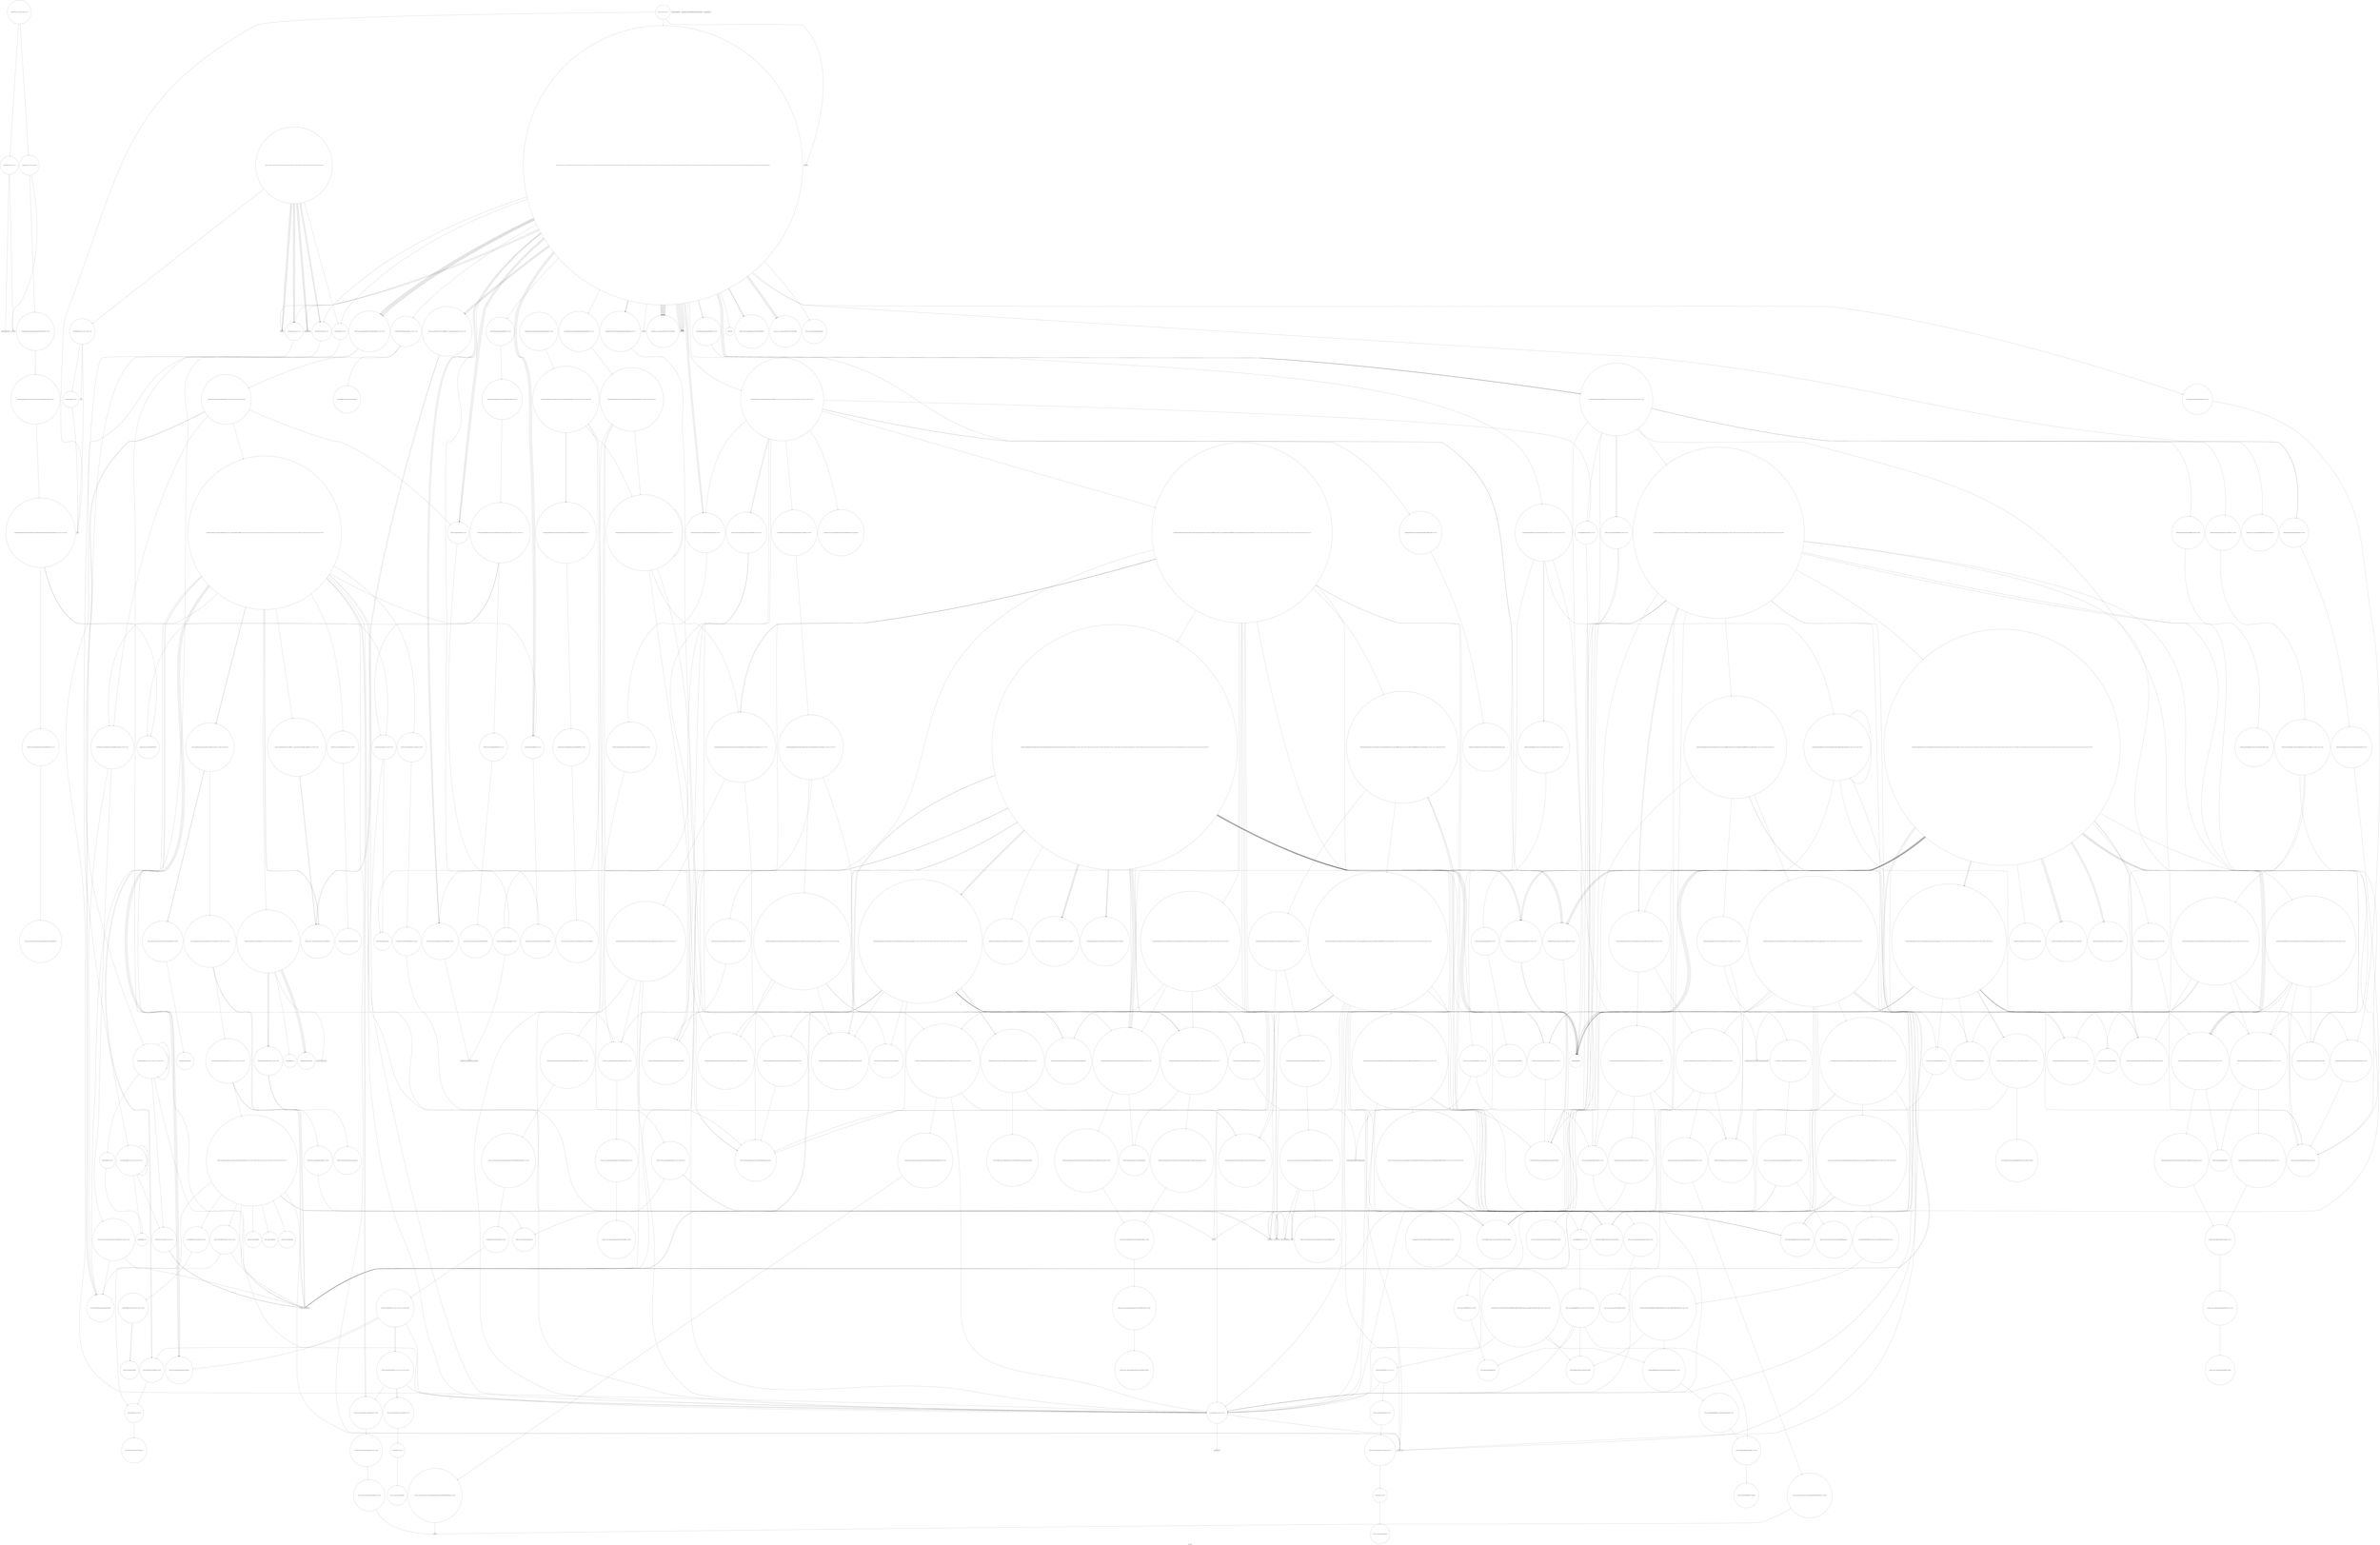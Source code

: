 digraph "Call Graph" {
	label="Call Graph";

	Node0x564b02af6db0 [shape=record,shape=circle,label="{__cxx_global_var_init|{<s0>1|<s1>2}}"];
	Node0x564b02af6db0:s0 -> Node0x564b02af6e30[color=black];
	Node0x564b02af6db0:s1 -> Node0x564b0309e380[color=black];
	Node0x564b030aa5e0 [shape=record,shape=circle,label="{_ZNSt8_Rb_treeIxSt4pairIKxxESt10_Select1stIS2_ESt4lessIxESaIS2_EE5beginEv|{<s0>614}}"];
	Node0x564b030aa5e0:s0 -> Node0x564b030a3820[color=black];
	Node0x564b030a5c40 [shape=record,shape=circle,label="{_ZNSt4pairIPSt18_Rb_tree_node_baseS1_EC2IRS1_Lb1EEEOT_RKS1_|{<s0>399}}"];
	Node0x564b030a5c40:s0 -> Node0x564b030a5d40[color=black];
	Node0x564b0309fa80 [shape=record,shape=circle,label="{_ZNSaISt13_Rb_tree_nodeISt4pairIKxxEEEC2Ev|{<s0>222}}"];
	Node0x564b0309fa80:s0 -> Node0x564b0309fb00[color=black];
	Node0x564b0309e900 [shape=record,shape=circle,label="{_ZN7SegTree5outpuEv|{<s0>108|<s1>109|<s2>110}}"];
	Node0x564b0309e900:s0 -> Node0x564b0309e500[color=black];
	Node0x564b0309e900:s1 -> Node0x564b030a2020[color=black];
	Node0x564b0309e900:s2 -> Node0x564b030a20a0[color=black];
	Node0x564b030a2320 [shape=record,shape=circle,label="{_ZN9__gnu_cxx13new_allocatorI1QE9constructIS1_JS1_EEEvPT_DpOT0_|{<s0>435|<s1>436}}"];
	Node0x564b030a2320:s0 -> Node0x564b030a2220[color=black];
	Node0x564b030a2320:s1 -> Node0x564b030a1da0[color=black];
	Node0x564b030a0180 [shape=record,shape=circle,label="{_ZN9__gnu_cxx13new_allocatorISt13_Rb_tree_nodeISt4pairIKxxEEE7destroyIS4_EEvPT_}"];
	Node0x564b0309f000 [shape=record,shape=circle,label="{_ZNKSt17_Rb_tree_iteratorISt4pairIKxSt6vectorI1QSaIS3_EEEEptEv|{<s0>129|<s1>130}}"];
	Node0x564b0309f000:s0 -> Node0x564b030a12a0[color=black];
	Node0x564b0309f000:s1 -> Node0x564b030a0ba0[color=black];
	Node0x564b030a2a20 [shape=record,shape=circle,label="{_ZNSt16allocator_traitsISaI1QEE8allocateERS1_m|{<s0>456}}"];
	Node0x564b030a2a20:s0 -> Node0x564b030a2aa0[color=black];
	Node0x564b030a0880 [shape=record,shape=circle,label="{_ZNSt23_Rb_tree_const_iteratorISt4pairIKxSt6vectorI1QSaIS3_EEEEC2ERKSt17_Rb_tree_iteratorIS6_E}"];
	Node0x564b0309f700 [shape=record,shape=Mrecord,label="{__assert_fail}"];
	Node0x564b030a3120 [shape=record,shape=circle,label="{_ZN9__gnu_cxx13new_allocatorI1QE7destroyIS1_EEvPT_}"];
	Node0x564b030a47c0 [shape=record,shape=circle,label="{_ZSt7forwardIRKSt21piecewise_construct_tEOT_RNSt16remove_referenceIS3_E4typeE}"];
	Node0x564b030a0e20 [shape=record,shape=circle,label="{_ZNSt8_Rb_treeIxSt4pairIKxSt6vectorI1QSaIS3_EEESt10_Select1stIS6_ESt4lessIxESaIS6_EE8_M_beginEv}"];
	Node0x564b030a3820 [shape=record,shape=circle,label="{_ZNSt17_Rb_tree_iteratorISt4pairIKxxEEC2EPSt18_Rb_tree_node_base}"];
	Node0x564b030a4ec0 [shape=record,shape=Mrecord,label="{_Znwm}"];
	Node0x564b030a1520 [shape=record,shape=circle,label="{_ZNSt12_Vector_baseI1QSaIS0_EE19_M_get_Tp_allocatorEv}"];
	Node0x564b030a3f20 [shape=record,shape=circle,label="{_ZNK9__gnu_cxx13new_allocatorISt13_Rb_tree_nodeISt4pairIKxxEEE8max_sizeEv}"];
	Node0x564b030a55c0 [shape=record,shape=circle,label="{_ZNSt12_Vector_baseI1QSaIS0_EEC2Ev|{<s0>374}}"];
	Node0x564b030a55c0:s0 -> Node0x564b030a5640[color=black];
	Node0x564b030a1c20 [shape=record,shape=circle,label="{_ZN9__gnu_cxx13new_allocatorISt13_Rb_tree_nodeISt4pairIKxSt6vectorI1QSaIS5_EEEEE10deallocateEPS9_m|{<s0>203}}"];
	Node0x564b030a1c20:s0 -> Node0x564b030a1920[color=black];
	Node0x564b02af6e30 [shape=record,shape=Mrecord,label="{_ZNSt8ios_base4InitC1Ev}"];
	Node0x564b030aa660 [shape=record,shape=circle,label="{_ZNSt4pairIPSt18_Rb_tree_node_baseS1_EC2IRPSt13_Rb_tree_nodeIS_IKxxEERS1_Lb1EEEOT_OT0_|{<s0>615|<s1>616}}"];
	Node0x564b030aa660:s0 -> Node0x564b030aa6e0[color=black];
	Node0x564b030aa660:s1 -> Node0x564b030a5d40[color=black];
	Node0x564b030a5cc0 [shape=record,shape=circle,label="{_ZNSt8_Rb_treeIxSt4pairIKxSt6vectorI1QSaIS3_EEESt10_Select1stIS6_ESt4lessIxESaIS6_EE8_S_valueEPKSt18_Rb_tree_node_base|{<s0>400}}"];
	Node0x564b030a5cc0:s0 -> Node0x564b030a4540[color=black];
	Node0x564b0309fb00 [shape=record,shape=circle,label="{_ZN9__gnu_cxx13new_allocatorISt13_Rb_tree_nodeISt4pairIKxxEEEC2Ev}"];
	Node0x564b0309e980 [shape=record,shape=Mrecord,label="{_ZNSolsEx}"];
	Node0x564b030a23a0 [shape=record,shape=circle,label="{_ZNKSt6vectorI1QSaIS0_EE12_M_check_lenEmPKc|{<s0>437|<s1>438|<s2>439|<s3>440|<s4>441|<s5>442|<s6>443|<s7>444|<s8>445}}"];
	Node0x564b030a23a0:s0 -> Node0x564b030a26a0[color=black];
	Node0x564b030a23a0:s1 -> Node0x564b030a2720[color=black];
	Node0x564b030a23a0:s2 -> Node0x564b030a27a0[color=black];
	Node0x564b030a23a0:s3 -> Node0x564b030a2720[color=black];
	Node0x564b030a23a0:s4 -> Node0x564b030a2720[color=black];
	Node0x564b030a23a0:s5 -> Node0x564b030a2820[color=black];
	Node0x564b030a23a0:s6 -> Node0x564b030a2720[color=black];
	Node0x564b030a23a0:s7 -> Node0x564b030a26a0[color=black];
	Node0x564b030a23a0:s8 -> Node0x564b030a26a0[color=black];
	Node0x564b030a0200 [shape=record,shape=circle,label="{_ZN9__gnu_cxx16__aligned_membufISt4pairIKxxEE6_M_ptrEv|{<s0>244}}"];
	Node0x564b030a0200:s0 -> Node0x564b030a0280[color=black];
	Node0x564b0309f080 [shape=record,shape=circle,label="{_ZNSt6vectorI1QSaIS0_EE5beginEv|{<s0>131}}"];
	Node0x564b0309f080:s0 -> Node0x564b030a32a0[color=black];
	Node0x564b030a2aa0 [shape=record,shape=circle,label="{_ZN9__gnu_cxx13new_allocatorI1QE8allocateEmPKv|{<s0>457|<s1>458|<s2>459}}"];
	Node0x564b030a2aa0:s0 -> Node0x564b030a29a0[color=black];
	Node0x564b030a2aa0:s1 -> Node0x564b030a4e40[color=black];
	Node0x564b030a2aa0:s2 -> Node0x564b030a4ec0[color=black];
	Node0x564b030a0900 [shape=record,shape=circle,label="{_ZNSt5tupleIJRKxEEC2IvLb1EEES1_|{<s0>272}}"];
	Node0x564b030a0900:s0 -> Node0x564b030a6040[color=black];
	Node0x564b0309f780 [shape=record,shape=circle,label="{_ZNSt3mapIxxSt4lessIxESaISt4pairIKxxEEED2Ev|{<s0>152}}"];
	Node0x564b0309f780:s0 -> Node0x564b0309fb80[color=black];
	Node0x564b030a31a0 [shape=record,shape=circle,label="{_ZNSt8_Rb_treeIxSt4pairIKxSt6vectorI1QSaIS3_EEESt10_Select1stIS6_ESt4lessIxESaIS6_EE3endEv|{<s0>483}}"];
	Node0x564b030a31a0:s0 -> Node0x564b030a43c0[color=black];
	Node0x564b030a4840 [shape=record,shape=circle,label="{_ZSt7forwardISt5tupleIJRKxEEEOT_RNSt16remove_referenceIS4_E4typeE}"];
	Node0x564b030a0ea0 [shape=record,shape=circle,label="{_ZNSt8_Rb_treeIxSt4pairIKxSt6vectorI1QSaIS3_EEESt10_Select1stIS6_ESt4lessIxESaIS6_EE13_Rb_tree_implISA_Lb1EED2Ev|{<s0>171}}"];
	Node0x564b030a0ea0:s0 -> Node0x564b030a1ca0[color=black];
	Node0x564b030a38a0 [shape=record,shape=circle,label="{_ZNKSt10_Select1stISt4pairIKxxEEclERKS2_}"];
	Node0x564b030a4f40 [shape=record,shape=circle,label="{_ZNSt16allocator_traitsISaISt13_Rb_tree_nodeISt4pairIKxSt6vectorI1QSaIS4_EEEEEE9constructIS7_JRKSt21piecewise_construct_tSt5tupleIJRS2_EESF_IJEEEEEvRS9_PT_DpOT0_|{<s0>351|<s1>352|<s2>353|<s3>354}}"];
	Node0x564b030a4f40:s0 -> Node0x564b030a47c0[color=black];
	Node0x564b030a4f40:s1 -> Node0x564b030a4840[color=black];
	Node0x564b030a4f40:s2 -> Node0x564b030a48c0[color=black];
	Node0x564b030a4f40:s3 -> Node0x564b030a4fc0[color=black];
	Node0x564b030a15a0 [shape=record,shape=circle,label="{_ZNSt12_Vector_baseI1QSaIS0_EED2Ev|{<s0>191|<s1>192|<s2>193|<s3>194}}"];
	Node0x564b030a15a0:s0 -> Node0x564b030a1720[color=black];
	Node0x564b030a15a0:s1 -> Node0x564b030a17a0[color=black];
	Node0x564b030a15a0:s2 -> Node0x564b030a17a0[color=black];
	Node0x564b030a15a0:s3 -> Node0x564b030a0ba0[color=black];
	Node0x564b030a3fa0 [shape=record,shape=circle,label="{_ZNSt16allocator_traitsISaISt13_Rb_tree_nodeISt4pairIKxxEEEE9constructIS3_JRKSt21piecewise_construct_tSt5tupleIJRS2_EESB_IJEEEEEvRS5_PT_DpOT0_|{<s0>582|<s1>583|<s2>584|<s3>585}}"];
	Node0x564b030a3fa0:s0 -> Node0x564b030a47c0[color=black];
	Node0x564b030a3fa0:s1 -> Node0x564b030a4840[color=black];
	Node0x564b030a3fa0:s2 -> Node0x564b030a48c0[color=black];
	Node0x564b030a3fa0:s3 -> Node0x564b030a4020[color=black];
	Node0x564b030a5640 [shape=record,shape=circle,label="{_ZNSt12_Vector_baseI1QSaIS0_EE12_Vector_implC2Ev|{<s0>375}}"];
	Node0x564b030a5640:s0 -> Node0x564b030a56c0[color=black];
	Node0x564b030a1ca0 [shape=record,shape=circle,label="{_ZNSaISt13_Rb_tree_nodeISt4pairIKxSt6vectorI1QSaIS3_EEEEED2Ev|{<s0>204}}"];
	Node0x564b030a1ca0:s0 -> Node0x564b030a1d20[color=black];
	Node0x564b0309e300 [shape=record,shape=Mrecord,label="{_ZNSt8ios_base4InitD1Ev}"];
	Node0x564b030aa6e0 [shape=record,shape=circle,label="{_ZSt7forwardIRPSt13_Rb_tree_nodeISt4pairIKxxEEEOT_RNSt16remove_referenceIS7_E4typeE}"];
	Node0x564b030a5d40 [shape=record,shape=circle,label="{_ZSt7forwardIRPSt18_Rb_tree_node_baseEOT_RNSt16remove_referenceIS3_E4typeE}"];
	Node0x564b0309fb80 [shape=record,shape=circle,label="{_ZNSt8_Rb_treeIxSt4pairIKxxESt10_Select1stIS2_ESt4lessIxESaIS2_EED2Ev|{<s0>223|<s1>224|<s2>225|<s3>226|<s4>227}}"];
	Node0x564b0309fb80:s0 -> Node0x564b0309fc80[color=black];
	Node0x564b0309fb80:s1 -> Node0x564b0309fc00[color=black];
	Node0x564b0309fb80:s2 -> Node0x564b0309fd00[color=black];
	Node0x564b0309fb80:s3 -> Node0x564b0309fd00[color=black];
	Node0x564b0309fb80:s4 -> Node0x564b030a0ba0[color=black];
	Node0x564b0309ea00 [shape=record,shape=circle,label="{_ZN7SegTree7get_minEii|{<s0>111}}"];
	Node0x564b0309ea00:s0 -> Node0x564b030a2120[color=black];
	Node0x564b030a2420 [shape=record,shape=circle,label="{_ZN9__gnu_cxxmiIP1QSt6vectorIS1_SaIS1_EEEENS_17__normal_iteratorIT_T0_E15difference_typeERKS9_SC_|{<s0>446|<s1>447}}"];
	Node0x564b030a2420:s0 -> Node0x564b030a25a0[color=black];
	Node0x564b030a2420:s1 -> Node0x564b030a25a0[color=black];
	Node0x564b030a0280 [shape=record,shape=circle,label="{_ZN9__gnu_cxx16__aligned_membufISt4pairIKxxEE7_M_addrEv}"];
	Node0x564b0309f100 [shape=record,shape=circle,label="{_ZN9__gnu_cxxneIP1QSt6vectorIS1_SaIS1_EEEEbRKNS_17__normal_iteratorIT_T0_EESB_|{<s0>132|<s1>133}}"];
	Node0x564b0309f100:s0 -> Node0x564b030a25a0[color=black];
	Node0x564b0309f100:s1 -> Node0x564b030a25a0[color=black];
	Node0x564b030a2b20 [shape=record,shape=circle,label="{_ZSt22__uninitialized_copy_aISt13move_iteratorIP1QES2_S1_ET0_T_S5_S4_RSaIT1_E|{<s0>460|<s1>461|<s2>462}}"];
	Node0x564b030a2b20:s0 -> Node0x564b030a1da0[color=black];
	Node0x564b030a2b20:s1 -> Node0x564b030a1da0[color=black];
	Node0x564b030a2b20:s2 -> Node0x564b030a2c20[color=black];
	Node0x564b030a0980 [shape=record,shape=circle,label="{_ZNSt8_Rb_treeIxSt4pairIKxSt6vectorI1QSaIS3_EEESt10_Select1stIS6_ESt4lessIxESaIS6_EE11lower_boundERS1_|{<s0>273|<s1>274|<s2>275}}"];
	Node0x564b030a0980:s0 -> Node0x564b030a0e20[color=black];
	Node0x564b030a0980:s1 -> Node0x564b030a42c0[color=black];
	Node0x564b030a0980:s2 -> Node0x564b030a4240[color=black];
	Node0x564b0309f800 [shape=record,shape=circle,label="{_ZNSt8_Rb_treeIxSt4pairIKxSt6vectorI1QSaIS3_EEESt10_Select1stIS6_ESt4lessIxESaIS6_EEC2Ev|{<s0>153}}"];
	Node0x564b0309f800:s0 -> Node0x564b0309f880[color=black];
	Node0x564b030a3220 [shape=record,shape=Mrecord,label="{_ZSt18_Rb_tree_incrementPSt18_Rb_tree_node_base}"];
	Node0x564b030a48c0 [shape=record,shape=circle,label="{_ZSt7forwardISt5tupleIJEEEOT_RNSt16remove_referenceIS2_E4typeE}"];
	Node0x564b030a0f20 [shape=record,shape=circle,label="{_ZNSt8_Rb_treeIxSt4pairIKxSt6vectorI1QSaIS3_EEESt10_Select1stIS6_ESt4lessIxESaIS6_EE8_S_rightEPSt18_Rb_tree_node_base}"];
	Node0x564b030a3920 [shape=record,shape=circle,label="{_ZNSt8_Rb_treeIxSt4pairIKxxESt10_Select1stIS2_ESt4lessIxESaIS2_EE8_S_valueEPKSt13_Rb_tree_nodeIS2_E|{<s0>514}}"];
	Node0x564b030a3920:s0 -> Node0x564b030a39a0[color=black];
	Node0x564b030a4fc0 [shape=record,shape=circle,label="{_ZN9__gnu_cxx13new_allocatorISt13_Rb_tree_nodeISt4pairIKxSt6vectorI1QSaIS5_EEEEE9constructIS8_JRKSt21piecewise_construct_tSt5tupleIJRS3_EESF_IJEEEEEvPT_DpOT0_|{<s0>355|<s1>356|<s2>357|<s3>358|<s4>359}}"];
	Node0x564b030a4fc0:s0 -> Node0x564b030a47c0[color=black];
	Node0x564b030a4fc0:s1 -> Node0x564b030a4840[color=black];
	Node0x564b030a4fc0:s2 -> Node0x564b030a5040[color=black];
	Node0x564b030a4fc0:s3 -> Node0x564b030a48c0[color=black];
	Node0x564b030a4fc0:s4 -> Node0x564b030a50c0[color=black];
	Node0x564b030a1620 [shape=record,shape=circle,label="{_ZSt8_DestroyIP1QEvT_S2_|{<s0>195}}"];
	Node0x564b030a1620:s0 -> Node0x564b030a16a0[color=black];
	Node0x564b030a4020 [shape=record,shape=circle,label="{_ZN9__gnu_cxx13new_allocatorISt13_Rb_tree_nodeISt4pairIKxxEEE9constructIS4_JRKSt21piecewise_construct_tSt5tupleIJRS3_EESB_IJEEEEEvPT_DpOT0_|{<s0>586|<s1>587|<s2>588|<s3>589|<s4>590}}"];
	Node0x564b030a4020:s0 -> Node0x564b030a47c0[color=black];
	Node0x564b030a4020:s1 -> Node0x564b030a4840[color=black];
	Node0x564b030a4020:s2 -> Node0x564b030a5040[color=black];
	Node0x564b030a4020:s3 -> Node0x564b030a48c0[color=black];
	Node0x564b030a4020:s4 -> Node0x564b030a40a0[color=black];
	Node0x564b030a56c0 [shape=record,shape=circle,label="{_ZNSaI1QEC2Ev|{<s0>376}}"];
	Node0x564b030a56c0:s0 -> Node0x564b030a5740[color=black];
	Node0x564b030a1d20 [shape=record,shape=circle,label="{_ZN9__gnu_cxx13new_allocatorISt13_Rb_tree_nodeISt4pairIKxSt6vectorI1QSaIS5_EEEEED2Ev}"];
	Node0x564b0309e380 [shape=record,shape=Mrecord,label="{__cxa_atexit}"];
	Node0x564b030aa760 [shape=record,shape=circle,label="{_ZNSt8_Rb_treeIxSt4pairIKxxESt10_Select1stIS2_ESt4lessIxESaIS2_EE3endEv|{<s0>617}}"];
	Node0x564b030aa760:s0 -> Node0x564b030a3820[color=black];
	Node0x564b030a5dc0 [shape=record,shape=circle,label="{_ZNSt8_Rb_treeIxSt4pairIKxSt6vectorI1QSaIS3_EEESt10_Select1stIS6_ESt4lessIxESaIS6_EE5beginEv|{<s0>401}}"];
	Node0x564b030a5dc0:s0 -> Node0x564b030a43c0[color=black];
	Node0x564b0309fc00 [shape=record,shape=circle,label="{_ZNSt8_Rb_treeIxSt4pairIKxxESt10_Select1stIS2_ESt4lessIxESaIS2_EE8_M_eraseEPSt13_Rb_tree_nodeIS2_E|{<s0>228|<s1>229|<s2>230|<s3>231}}"];
	Node0x564b0309fc00:s0 -> Node0x564b0309fd80[color=black];
	Node0x564b0309fc00:s1 -> Node0x564b0309fc00[color=black];
	Node0x564b0309fc00:s2 -> Node0x564b0309fe00[color=black];
	Node0x564b0309fc00:s3 -> Node0x564b0309fe80[color=black];
	Node0x564b0309ea80 [shape=record,shape=Mrecord,label="{_ZNSolsEPFRSoS_E}"];
	Node0x564b030a24a0 [shape=record,shape=circle,label="{_ZNSt12_Vector_baseI1QSaIS0_EE11_M_allocateEm|{<s0>448}}"];
	Node0x564b030a24a0:s0 -> Node0x564b030a2a20[color=black];
	Node0x564b030a0300 [shape=record,shape=circle,label="{_ZNSt16allocator_traitsISaISt13_Rb_tree_nodeISt4pairIKxxEEEE10deallocateERS5_PS4_m|{<s0>245}}"];
	Node0x564b030a0300:s0 -> Node0x564b030a0380[color=black];
	Node0x564b0309f180 [shape=record,shape=circle,label="{_ZNSt6vectorI1QSaIS0_EE3endEv|{<s0>134}}"];
	Node0x564b0309f180:s0 -> Node0x564b030a32a0[color=black];
	Node0x564b030a2ba0 [shape=record,shape=circle,label="{_ZSt32__make_move_if_noexcept_iteratorI1QSt13move_iteratorIPS0_EET0_PT_|{<s0>463}}"];
	Node0x564b030a2ba0:s0 -> Node0x564b030a30a0[color=black];
	Node0x564b030a4240 [shape=record,shape=circle,label="{_ZNSt8_Rb_treeIxSt4pairIKxSt6vectorI1QSaIS3_EEESt10_Select1stIS6_ESt4lessIxESaIS6_EE14_M_lower_boundEPSt13_Rb_tree_nodeIS6_EPSt18_Rb_tree_node_baseRS1_|{<s0>276|<s1>277|<s2>278|<s3>279|<s4>280}}"];
	Node0x564b030a4240:s0 -> Node0x564b030a4340[color=black];
	Node0x564b030a4240:s1 -> Node0x564b030a0700[color=black];
	Node0x564b030a4240:s2 -> Node0x564b030a0fa0[color=black];
	Node0x564b030a4240:s3 -> Node0x564b030a0f20[color=black];
	Node0x564b030a4240:s4 -> Node0x564b030a43c0[color=black];
	Node0x564b0309f880 [shape=record,shape=circle,label="{_ZNSt8_Rb_treeIxSt4pairIKxSt6vectorI1QSaIS3_EEESt10_Select1stIS6_ESt4lessIxESaIS6_EE13_Rb_tree_implISA_Lb1EEC2Ev|{<s0>154|<s1>155|<s2>156}}"];
	Node0x564b0309f880:s0 -> Node0x564b0309f900[color=black];
	Node0x564b0309f880:s1 -> Node0x564b0309f980[color=black];
	Node0x564b0309f880:s2 -> Node0x564b030a0a20[color=black];
	Node0x564b030a32a0 [shape=record,shape=circle,label="{_ZN9__gnu_cxx17__normal_iteratorIP1QSt6vectorIS1_SaIS1_EEEC2ERKS2_}"];
	Node0x564b030a4940 [shape=record,shape=circle,label="{_ZNSt8_Rb_treeIxSt4pairIKxSt6vectorI1QSaIS3_EEESt10_Select1stIS6_ESt4lessIxESaIS6_EE29_M_get_insert_hint_unique_posESt23_Rb_tree_const_iteratorIS6_ERS1_|{<s0>291|<s1>292|<s2>293|<s3>294|<s4>295|<s5>296|<s6>297|<s7>298|<s8>299|<s9>300|<s10>301|<s11>302|<s12>303|<s13>304|<s14>305|<s15>306|<s16>307|<s17>308|<s18>309|<s19>310|<s20>311|<s21>312|<s22>313|<s23>314|<s24>315|<s25>316|<s26>317|<s27>318|<s28>319|<s29>320|<s30>321|<s31>322|<s32>323|<s33>324|<s34>325|<s35>326|<s36>327}}"];
	Node0x564b030a4940:s0 -> Node0x564b030a57c0[color=black];
	Node0x564b030a4940:s1 -> Node0x564b030a42c0[color=black];
	Node0x564b030a4940:s2 -> Node0x564b030a5840[color=black];
	Node0x564b030a4940:s3 -> Node0x564b030a5940[color=black];
	Node0x564b030a4940:s4 -> Node0x564b030a58c0[color=black];
	Node0x564b030a4940:s5 -> Node0x564b030a0700[color=black];
	Node0x564b030a4940:s6 -> Node0x564b030a5940[color=black];
	Node0x564b030a4940:s7 -> Node0x564b030a59c0[color=black];
	Node0x564b030a4940:s8 -> Node0x564b030a5a40[color=black];
	Node0x564b030a4940:s9 -> Node0x564b030a58c0[color=black];
	Node0x564b030a4940:s10 -> Node0x564b030a0700[color=black];
	Node0x564b030a4940:s11 -> Node0x564b030a1da0[color=black];
	Node0x564b030a4940:s12 -> Node0x564b030a5ac0[color=black];
	Node0x564b030a4940:s13 -> Node0x564b030a5ac0[color=black];
	Node0x564b030a4940:s14 -> Node0x564b030a5ac0[color=black];
	Node0x564b030a4940:s15 -> Node0x564b030a5b40[color=black];
	Node0x564b030a4940:s16 -> Node0x564b030a5bc0[color=black];
	Node0x564b030a4940:s17 -> Node0x564b030a58c0[color=black];
	Node0x564b030a4940:s18 -> Node0x564b030a0700[color=black];
	Node0x564b030a4940:s19 -> Node0x564b030a0f20[color=black];
	Node0x564b030a4940:s20 -> Node0x564b030a59c0[color=black];
	Node0x564b030a4940:s21 -> Node0x564b030a5b40[color=black];
	Node0x564b030a4940:s22 -> Node0x564b030a5a40[color=black];
	Node0x564b030a4940:s23 -> Node0x564b030a58c0[color=black];
	Node0x564b030a4940:s24 -> Node0x564b030a0700[color=black];
	Node0x564b030a4940:s25 -> Node0x564b030a1da0[color=black];
	Node0x564b030a4940:s26 -> Node0x564b030a5940[color=black];
	Node0x564b030a4940:s27 -> Node0x564b030a5940[color=black];
	Node0x564b030a4940:s28 -> Node0x564b030a59c0[color=black];
	Node0x564b030a4940:s29 -> Node0x564b0309f400[color=black];
	Node0x564b030a4940:s30 -> Node0x564b030a58c0[color=black];
	Node0x564b030a4940:s31 -> Node0x564b030a0700[color=black];
	Node0x564b030a4940:s32 -> Node0x564b030a0f20[color=black];
	Node0x564b030a4940:s33 -> Node0x564b030a59c0[color=black];
	Node0x564b030a4940:s34 -> Node0x564b030a5b40[color=black];
	Node0x564b030a4940:s35 -> Node0x564b030a5a40[color=black];
	Node0x564b030a4940:s36 -> Node0x564b030a5c40[color=black];
	Node0x564b030a0fa0 [shape=record,shape=circle,label="{_ZNSt8_Rb_treeIxSt4pairIKxSt6vectorI1QSaIS3_EEESt10_Select1stIS6_ESt4lessIxESaIS6_EE7_S_leftEPSt18_Rb_tree_node_base}"];
	Node0x564b030a39a0 [shape=record,shape=circle,label="{_ZNKSt13_Rb_tree_nodeISt4pairIKxxEE9_M_valptrEv|{<s0>515}}"];
	Node0x564b030a39a0:s0 -> Node0x564b030a3a20[color=black];
	Node0x564b030a5040 [shape=record,shape=circle,label="{_ZNSt5tupleIJRKxEEC2EOS2_|{<s0>360}}"];
	Node0x564b030a5040:s0 -> Node0x564b030a5140[color=black];
	Node0x564b030a16a0 [shape=record,shape=circle,label="{_ZNSt12_Destroy_auxILb1EE9__destroyIP1QEEvT_S4_}"];
	Node0x564b030a40a0 [shape=record,shape=circle,label="{_ZNSt4pairIKxxEC2IJRS0_EJEEESt21piecewise_construct_tSt5tupleIJDpT_EES5_IJDpT0_EE|{<s0>591}}"];
	Node0x564b030a40a0:s0 -> Node0x564b030a4120[color=black];
	Node0x564b030a5740 [shape=record,shape=circle,label="{_ZN9__gnu_cxx13new_allocatorI1QEC2Ev}"];
	Node0x564b030a1da0 [shape=record,shape=Mrecord,label="{llvm.memcpy.p0i8.p0i8.i64}"];
	Node0x564b0309e400 [shape=record,shape=circle,label="{main|{<s0>3|<s1>4|<s2>5}}"];
	Node0x564b0309e400:s0 -> Node0x564b0309e480[color=black];
	Node0x564b0309e400:s1 -> Node0x564b0309e500[color=black];
	Node0x564b0309e400:s2 -> Node0x564b0309e580[color=black];
	Node0x564b030aa7e0 [shape=record,shape=circle,label="{_GLOBAL__sub_I_ir5_2_0.cpp|{<s0>618|<s1>619}}"];
	Node0x564b030aa7e0:s0 -> Node0x564b02af6db0[color=black];
	Node0x564b030aa7e0:s1 -> Node0x564b0309e600[color=black];
	Node0x564b030a5e40 [shape=record,shape=circle,label="{_ZNSt4pairIPSt18_Rb_tree_node_baseS1_EC2IRPSt13_Rb_tree_nodeIS_IKxSt6vectorI1QSaIS7_EEEERS1_Lb1EEEOT_OT0_|{<s0>402|<s1>403}}"];
	Node0x564b030a5e40:s0 -> Node0x564b030a5ec0[color=black];
	Node0x564b030a5e40:s1 -> Node0x564b030a5d40[color=black];
	Node0x564b0309fc80 [shape=record,shape=circle,label="{_ZNSt8_Rb_treeIxSt4pairIKxxESt10_Select1stIS2_ESt4lessIxESaIS2_EE8_M_beginEv}"];
	Node0x564b0309eb00 [shape=record,shape=Mrecord,label="{_ZSt4endlIcSt11char_traitsIcEERSt13basic_ostreamIT_T0_ES6_}"];
	Node0x564b030a2520 [shape=record,shape=circle,label="{_ZSt34__uninitialized_move_if_noexcept_aIP1QS1_SaIS0_EET0_T_S4_S3_RT1_|{<s0>449|<s1>450|<s2>451}}"];
	Node0x564b030a2520:s0 -> Node0x564b030a2ba0[color=black];
	Node0x564b030a2520:s1 -> Node0x564b030a2ba0[color=black];
	Node0x564b030a2520:s2 -> Node0x564b030a2b20[color=black];
	Node0x564b030a0380 [shape=record,shape=circle,label="{_ZN9__gnu_cxx13new_allocatorISt13_Rb_tree_nodeISt4pairIKxxEEE10deallocateEPS5_m|{<s0>246}}"];
	Node0x564b030a0380:s0 -> Node0x564b030a1920[color=black];
	Node0x564b0309f200 [shape=record,shape=circle,label="{_ZNSt3mapIxxSt4lessIxESaISt4pairIKxxEEEixERS3_|{<s0>135|<s1>136|<s2>137|<s3>138|<s4>139|<s5>140|<s6>141|<s7>142|<s8>143|<s9>144|<s10>145}}"];
	Node0x564b0309f200:s0 -> Node0x564b030a3320[color=black];
	Node0x564b0309f200:s1 -> Node0x564b0309f580[color=black];
	Node0x564b0309f200:s2 -> Node0x564b030a33a0[color=black];
	Node0x564b0309f200:s3 -> Node0x564b030a3420[color=black];
	Node0x564b0309f200:s4 -> Node0x564b030a34a0[color=black];
	Node0x564b0309f200:s5 -> Node0x564b030a0700[color=black];
	Node0x564b0309f200:s6 -> Node0x564b030a35a0[color=black];
	Node0x564b0309f200:s7 -> Node0x564b030a0900[color=black];
	Node0x564b0309f200:s8 -> Node0x564b030a3520[color=black];
	Node0x564b0309f200:s9 -> Node0x564b030a1da0[color=black];
	Node0x564b0309f200:s10 -> Node0x564b030a34a0[color=black];
	Node0x564b030a2c20 [shape=record,shape=circle,label="{_ZSt18uninitialized_copyISt13move_iteratorIP1QES2_ET0_T_S5_S4_|{<s0>464|<s1>465|<s2>466}}"];
	Node0x564b030a2c20:s0 -> Node0x564b030a1da0[color=black];
	Node0x564b030a2c20:s1 -> Node0x564b030a1da0[color=black];
	Node0x564b030a2c20:s2 -> Node0x564b030a2ca0[color=black];
	Node0x564b030a42c0 [shape=record,shape=circle,label="{_ZNSt8_Rb_treeIxSt4pairIKxSt6vectorI1QSaIS3_EEESt10_Select1stIS6_ESt4lessIxESaIS6_EE6_M_endEv}"];
	Node0x564b0309f900 [shape=record,shape=circle,label="{_ZNSaISt13_Rb_tree_nodeISt4pairIKxSt6vectorI1QSaIS3_EEEEEC2Ev|{<s0>157}}"];
	Node0x564b0309f900:s0 -> Node0x564b030a0aa0[color=black];
	Node0x564b030a3320 [shape=record,shape=circle,label="{_ZNSt3mapIxxSt4lessIxESaISt4pairIKxxEEE11lower_boundERS3_|{<s0>484}}"];
	Node0x564b030a3320:s0 -> Node0x564b030a3620[color=black];
	Node0x564b030a49c0 [shape=record,shape=circle,label="{_ZNSt8_Rb_treeIxSt4pairIKxSt6vectorI1QSaIS3_EEESt10_Select1stIS6_ESt4lessIxESaIS6_EE14_M_insert_nodeEPSt18_Rb_tree_node_baseSE_PSt13_Rb_tree_nodeIS6_E|{<s0>328|<s1>329|<s2>330|<s3>331|<s4>332|<s5>333}}"];
	Node0x564b030a49c0:s0 -> Node0x564b030a42c0[color=black];
	Node0x564b030a49c0:s1 -> Node0x564b030a4340[color=black];
	Node0x564b030a49c0:s2 -> Node0x564b030a58c0[color=black];
	Node0x564b030a49c0:s3 -> Node0x564b030a0700[color=black];
	Node0x564b030a49c0:s4 -> Node0x564b030a5fc0[color=black];
	Node0x564b030a49c0:s5 -> Node0x564b030a43c0[color=black];
	Node0x564b030a1020 [shape=record,shape=circle,label="{_ZNSt8_Rb_treeIxSt4pairIKxSt6vectorI1QSaIS3_EEESt10_Select1stIS6_ESt4lessIxESaIS6_EE12_M_drop_nodeEPSt13_Rb_tree_nodeIS6_E|{<s0>172|<s1>173}}"];
	Node0x564b030a1020:s0 -> Node0x564b030a10a0[color=black];
	Node0x564b030a1020:s1 -> Node0x564b030a1120[color=black];
	Node0x564b030a3a20 [shape=record,shape=circle,label="{_ZNK9__gnu_cxx16__aligned_membufISt4pairIKxxEE6_M_ptrEv|{<s0>516}}"];
	Node0x564b030a3a20:s0 -> Node0x564b030a3aa0[color=black];
	Node0x564b030a50c0 [shape=record,shape=circle,label="{_ZNSt4pairIKxSt6vectorI1QSaIS2_EEEC2IJRS0_EJEEESt21piecewise_construct_tSt5tupleIJDpT_EES9_IJDpT0_EE|{<s0>361}}"];
	Node0x564b030a50c0:s0 -> Node0x564b030a53c0[color=black];
	Node0x564b030a1720 [shape=record,shape=circle,label="{_ZNSt12_Vector_baseI1QSaIS0_EE13_M_deallocateEPS0_m|{<s0>196}}"];
	Node0x564b030a1720:s0 -> Node0x564b030a1820[color=black];
	Node0x564b030a4120 [shape=record,shape=circle,label="{_ZNSt4pairIKxxEC2IJRS0_EJLm0EEJEJEEERSt5tupleIJDpT_EERS4_IJDpT1_EESt12_Index_tupleIJXspT0_EEESD_IJXspT2_EEE|{<s0>592|<s1>593}}"];
	Node0x564b030a4120:s0 -> Node0x564b030a5440[color=black];
	Node0x564b030a4120:s1 -> Node0x564b030a51c0[color=black];
	Node0x564b030a57c0 [shape=record,shape=circle,label="{_ZNKSt23_Rb_tree_const_iteratorISt4pairIKxSt6vectorI1QSaIS3_EEEE13_M_const_castEv|{<s0>377}}"];
	Node0x564b030a57c0:s0 -> Node0x564b030a43c0[color=black];
	Node0x564b030a1e20 [shape=record,shape=circle,label="{_ZN7SegTree4osubEiiiiix|{<s0>205|<s1>206|<s2>207|<s3>208|<s4>209}}"];
	Node0x564b030a1e20:s0 -> Node0x564b030a1da0[color=black];
	Node0x564b030a1e20:s1 -> Node0x564b030a1ea0[color=black];
	Node0x564b030a1e20:s2 -> Node0x564b030a1e20[color=black];
	Node0x564b030a1e20:s3 -> Node0x564b030a1e20[color=black];
	Node0x564b030a1e20:s4 -> Node0x564b030a1f20[color=black];
	Node0x564b0309e480 [shape=record,shape=Mrecord,label="{_ZNSirsERi}"];
	Node0x564b030a5ec0 [shape=record,shape=circle,label="{_ZSt7forwardIRPSt13_Rb_tree_nodeISt4pairIKxSt6vectorI1QSaIS4_EEEEEOT_RNSt16remove_referenceISB_E4typeE}"];
	Node0x564b0309fd00 [shape=record,shape=circle,label="{_ZNSt8_Rb_treeIxSt4pairIKxxESt10_Select1stIS2_ESt4lessIxESaIS2_EE13_Rb_tree_implIS6_Lb1EED2Ev|{<s0>232}}"];
	Node0x564b0309fd00:s0 -> Node0x564b030a0400[color=black];
	Node0x564b0309eb80 [shape=record,shape=circle,label="{_ZNSt3mapIxSt6vectorI1QSaIS1_EESt4lessIxESaISt4pairIKxS3_EEE5clearEv|{<s0>112}}"];
	Node0x564b0309eb80:s0 -> Node0x564b030a0500[color=black];
	Node0x564b030a25a0 [shape=record,shape=circle,label="{_ZNK9__gnu_cxx17__normal_iteratorIP1QSt6vectorIS1_SaIS1_EEE4baseEv}"];
	Node0x564b030a0400 [shape=record,shape=circle,label="{_ZNSaISt13_Rb_tree_nodeISt4pairIKxxEEED2Ev|{<s0>247}}"];
	Node0x564b030a0400:s0 -> Node0x564b030a0480[color=black];
	Node0x564b0309f280 [shape=record,shape=circle,label="{_ZNK9__gnu_cxx17__normal_iteratorIP1QSt6vectorIS1_SaIS1_EEEptEv}"];
	Node0x564b030a2ca0 [shape=record,shape=circle,label="{_ZNSt20__uninitialized_copyILb0EE13__uninit_copyISt13move_iteratorIP1QES4_EET0_T_S7_S6_|{<s0>467|<s1>468|<s2>469|<s3>470|<s4>471|<s5>472|<s6>473|<s7>474|<s8>475|<s9>476|<s10>477}}"];
	Node0x564b030a2ca0:s0 -> Node0x564b030a2d20[color=black];
	Node0x564b030a2ca0:s1 -> Node0x564b030a2e20[color=black];
	Node0x564b030a2ca0:s2 -> Node0x564b030a2ea0[color=black];
	Node0x564b030a2ca0:s3 -> Node0x564b030a2da0[color=black];
	Node0x564b030a2ca0:s4 -> Node0x564b030a2f20[color=black];
	Node0x564b030a2ca0:s5 -> Node0x564b030a0c20[color=black];
	Node0x564b030a2ca0:s6 -> Node0x564b030a1620[color=black];
	Node0x564b030a2ca0:s7 -> Node0x564b030a4a40[color=black];
	Node0x564b030a2ca0:s8 -> Node0x564b030a4ac0[color=black];
	Node0x564b030a2ca0:s9 -> Node0x564b030a4b40[color=black];
	Node0x564b030a2ca0:s10 -> Node0x564b030a0ba0[color=black];
	Node0x564b030a4340 [shape=record,shape=circle,label="{_ZNSt8_Rb_treeIxSt4pairIKxSt6vectorI1QSaIS3_EEESt10_Select1stIS6_ESt4lessIxESaIS6_EE6_S_keyEPKSt13_Rb_tree_nodeIS6_E|{<s0>281|<s1>282}}"];
	Node0x564b030a4340:s0 -> Node0x564b030a44c0[color=black];
	Node0x564b030a4340:s1 -> Node0x564b030a4440[color=black];
	Node0x564b0309f980 [shape=record,shape=circle,label="{_ZNSt20_Rb_tree_key_compareISt4lessIxEEC2Ev}"];
	Node0x564b030a33a0 [shape=record,shape=circle,label="{_ZNKSt17_Rb_tree_iteratorISt4pairIKxxEEeqERKS3_}"];
	Node0x564b030a4a40 [shape=record,shape=Mrecord,label="{__cxa_rethrow}"];
	Node0x564b030a10a0 [shape=record,shape=circle,label="{_ZNSt8_Rb_treeIxSt4pairIKxSt6vectorI1QSaIS3_EEESt10_Select1stIS6_ESt4lessIxESaIS6_EE15_M_destroy_nodeEPSt13_Rb_tree_nodeIS6_E|{<s0>174|<s1>175|<s2>176|<s3>177}}"];
	Node0x564b030a10a0:s0 -> Node0x564b030a1220[color=black];
	Node0x564b030a10a0:s1 -> Node0x564b030a12a0[color=black];
	Node0x564b030a10a0:s2 -> Node0x564b030a11a0[color=black];
	Node0x564b030a10a0:s3 -> Node0x564b030a0ba0[color=black];
	Node0x564b030a3aa0 [shape=record,shape=circle,label="{_ZNK9__gnu_cxx16__aligned_membufISt4pairIKxxEE7_M_addrEv}"];
	Node0x564b030a5140 [shape=record,shape=circle,label="{_ZNSt11_Tuple_implILm0EJRKxEEC2EOS2_|{<s0>362|<s1>363|<s2>364|<s3>365}}"];
	Node0x564b030a5140:s0 -> Node0x564b030a5240[color=black];
	Node0x564b030a5140:s1 -> Node0x564b030a51c0[color=black];
	Node0x564b030a5140:s2 -> Node0x564b030a52c0[color=black];
	Node0x564b030a5140:s3 -> Node0x564b030a0ba0[color=black];
	Node0x564b030a17a0 [shape=record,shape=circle,label="{_ZNSt12_Vector_baseI1QSaIS0_EE12_Vector_implD2Ev|{<s0>197}}"];
	Node0x564b030a17a0:s0 -> Node0x564b030a19a0[color=black];
	Node0x564b030a41a0 [shape=record,shape=circle,label="{_ZNKSt23_Rb_tree_const_iteratorISt4pairIKxxEE13_M_const_castEv|{<s0>594}}"];
	Node0x564b030a41a0:s0 -> Node0x564b030a3820[color=black];
	Node0x564b030a5840 [shape=record,shape=circle,label="{_ZNKSt8_Rb_treeIxSt4pairIKxSt6vectorI1QSaIS3_EEESt10_Select1stIS6_ESt4lessIxESaIS6_EE4sizeEv}"];
	Node0x564b030a1ea0 [shape=record,shape=circle,label="{_ZN7SegTree12remove_delayEi|{<s0>210|<s1>211}}"];
	Node0x564b030a1ea0:s0 -> Node0x564b030a1da0[color=black];
	Node0x564b030a1ea0:s1 -> Node0x564b030a1da0[color=black];
	Node0x564b0309e500 [shape=record,shape=Mrecord,label="{printf}"];
	Node0x564b030a5f40 [shape=record,shape=Mrecord,label="{_ZSt18_Rb_tree_decrementPSt18_Rb_tree_node_base}"];
	Node0x564b0309fd80 [shape=record,shape=circle,label="{_ZNSt8_Rb_treeIxSt4pairIKxxESt10_Select1stIS2_ESt4lessIxESaIS2_EE8_S_rightEPSt18_Rb_tree_node_base}"];
	Node0x564b0309ec00 [shape=record,shape=Mrecord,label="{_ZNSirsERx}"];
	Node0x564b030a2620 [shape=record,shape=circle,label="{_ZNSt16allocator_traitsISaI1QEE7destroyIS0_EEvRS1_PT_|{<s0>452}}"];
	Node0x564b030a2620:s0 -> Node0x564b030a3120[color=black];
	Node0x564b030a0480 [shape=record,shape=circle,label="{_ZN9__gnu_cxx13new_allocatorISt13_Rb_tree_nodeISt4pairIKxxEEED2Ev}"];
	Node0x564b0309f300 [shape=record,shape=Mrecord,label="{__gxx_personality_v0}"];
	Node0x564b030a2d20 [shape=record,shape=circle,label="{_ZStneIP1QEbRKSt13move_iteratorIT_ES6_|{<s0>478}}"];
	Node0x564b030a2d20:s0 -> Node0x564b030a2fa0[color=black];
	Node0x564b030a43c0 [shape=record,shape=circle,label="{_ZNSt17_Rb_tree_iteratorISt4pairIKxSt6vectorI1QSaIS3_EEEEC2EPSt18_Rb_tree_node_base}"];
	Node0x564b030a0a20 [shape=record,shape=circle,label="{_ZNSt15_Rb_tree_headerC2Ev|{<s0>158|<s1>159}}"];
	Node0x564b030a0a20:s0 -> Node0x564b030a0b20[color=black];
	Node0x564b030a0a20:s1 -> Node0x564b030a0ba0[color=black];
	Node0x564b030a3420 [shape=record,shape=circle,label="{_ZNKSt3mapIxxSt4lessIxESaISt4pairIKxxEEE8key_compEv|{<s0>485}}"];
	Node0x564b030a3420:s0 -> Node0x564b030a3b20[color=black];
	Node0x564b030a4ac0 [shape=record,shape=Mrecord,label="{__cxa_end_catch}"];
	Node0x564b030a1120 [shape=record,shape=circle,label="{_ZNSt8_Rb_treeIxSt4pairIKxSt6vectorI1QSaIS3_EEESt10_Select1stIS6_ESt4lessIxESaIS6_EE11_M_put_nodeEPSt13_Rb_tree_nodeIS6_E|{<s0>178|<s1>179|<s2>180}}"];
	Node0x564b030a1120:s0 -> Node0x564b030a1220[color=black];
	Node0x564b030a1120:s1 -> Node0x564b030a1ba0[color=black];
	Node0x564b030a1120:s2 -> Node0x564b030a0ba0[color=black];
	Node0x564b030a3b20 [shape=record,shape=circle,label="{_ZNKSt8_Rb_treeIxSt4pairIKxxESt10_Select1stIS2_ESt4lessIxESaIS2_EE8key_compEv}"];
	Node0x564b030a51c0 [shape=record,shape=circle,label="{_ZSt7forwardIRKxEOT_RNSt16remove_referenceIS2_E4typeE}"];
	Node0x564b030a1820 [shape=record,shape=circle,label="{_ZNSt16allocator_traitsISaI1QEE10deallocateERS1_PS0_m|{<s0>198}}"];
	Node0x564b030a1820:s0 -> Node0x564b030a18a0[color=black];
	Node0x564b030aa260 [shape=record,shape=circle,label="{_ZNKSt8_Rb_treeIxSt4pairIKxxESt10_Select1stIS2_ESt4lessIxESaIS2_EE4sizeEv}"];
	Node0x564b030a58c0 [shape=record,shape=circle,label="{_ZNSt8_Rb_treeIxSt4pairIKxSt6vectorI1QSaIS3_EEESt10_Select1stIS6_ESt4lessIxESaIS6_EE6_S_keyEPKSt18_Rb_tree_node_base|{<s0>378|<s1>379}}"];
	Node0x564b030a58c0:s0 -> Node0x564b030a5cc0[color=black];
	Node0x564b030a58c0:s1 -> Node0x564b030a4440[color=black];
	Node0x564b030a1f20 [shape=record,shape=circle,label="{_ZN7SegTree4joinEi|{<s0>212}}"];
	Node0x564b030a1f20:s0 -> Node0x564b030a1fa0[color=black];
	Node0x564b0309e580 [shape=record,shape=circle,label="{_Z5solvev|{<s0>6|<s1>7|<s2>8|<s3>9|<s4>10|<s5>11|<s6>12|<s7>13|<s8>14|<s9>15|<s10>16|<s11>17|<s12>18|<s13>19|<s14>20|<s15>21|<s16>22|<s17>23|<s18>24|<s19>25|<s20>26|<s21>27|<s22>28|<s23>29|<s24>30|<s25>31|<s26>32|<s27>33|<s28>34|<s29>35|<s30>36|<s31>37|<s32>38|<s33>39|<s34>40|<s35>41|<s36>42|<s37>43|<s38>44|<s39>45|<s40>46|<s41>47|<s42>48|<s43>49|<s44>50|<s45>51|<s46>52|<s47>53|<s48>54|<s49>55|<s50>56|<s51>57|<s52>58|<s53>59|<s54>60|<s55>61|<s56>62|<s57>63|<s58>64|<s59>65|<s60>66|<s61>67|<s62>68|<s63>69|<s64>truncated...}}"];
	Node0x564b0309e580:s0 -> Node0x564b0309eb80[color=black];
	Node0x564b0309e580:s1 -> Node0x564b0309ec00[color=black];
	Node0x564b0309e580:s2 -> Node0x564b0309ec00[color=black];
	Node0x564b0309e580:s3 -> Node0x564b0309ec00[color=black];
	Node0x564b0309e580:s4 -> Node0x564b0309ec00[color=black];
	Node0x564b0309e580:s5 -> Node0x564b0309ec00[color=black];
	Node0x564b0309e580:s6 -> Node0x564b0309ec00[color=black];
	Node0x564b0309e580:s7 -> Node0x564b0309ec00[color=black];
	Node0x564b0309e580:s8 -> Node0x564b0309ec00[color=black];
	Node0x564b0309e580:s9 -> Node0x564b0309ec00[color=black];
	Node0x564b0309e580:s10 -> Node0x564b0309ec80[color=black];
	Node0x564b0309e580:s11 -> Node0x564b0309ed80[color=black];
	Node0x564b0309e580:s12 -> Node0x564b0309ed00[color=black];
	Node0x564b0309e580:s13 -> Node0x564b0309ee00[color=black];
	Node0x564b0309e580:s14 -> Node0x564b0309ee80[color=black];
	Node0x564b0309e580:s15 -> Node0x564b0309ef80[color=black];
	Node0x564b0309e580:s16 -> Node0x564b0309ef00[color=black];
	Node0x564b0309e580:s17 -> Node0x564b0309f000[color=black];
	Node0x564b0309e580:s18 -> Node0x564b0309f080[color=black];
	Node0x564b0309e580:s19 -> Node0x564b0309f000[color=black];
	Node0x564b0309e580:s20 -> Node0x564b0309f180[color=black];
	Node0x564b0309e580:s21 -> Node0x564b0309f100[color=black];
	Node0x564b0309e580:s22 -> Node0x564b0309f280[color=black];
	Node0x564b0309e580:s23 -> Node0x564b0309f200[color=black];
	Node0x564b0309e580:s24 -> Node0x564b0309f280[color=black];
	Node0x564b0309e580:s25 -> Node0x564b0309f200[color=black];
	Node0x564b0309e580:s26 -> Node0x564b0309f380[color=black];
	Node0x564b0309e580:s27 -> Node0x564b0309f780[color=black];
	Node0x564b0309e580:s28 -> Node0x564b0309f400[color=black];
	Node0x564b0309e580:s29 -> Node0x564b0309f480[color=black];
	Node0x564b0309e580:s30 -> Node0x564b0309f580[color=black];
	Node0x564b0309e580:s31 -> Node0x564b0309f500[color=black];
	Node0x564b0309e580:s32 -> Node0x564b0309f600[color=black];
	Node0x564b0309e580:s33 -> Node0x564b0309f680[color=black];
	Node0x564b0309e580:s34 -> Node0x564b0309ee80[color=black];
	Node0x564b0309e580:s35 -> Node0x564b0309ef80[color=black];
	Node0x564b0309e580:s36 -> Node0x564b0309ef00[color=black];
	Node0x564b0309e580:s37 -> Node0x564b0309f000[color=black];
	Node0x564b0309e580:s38 -> Node0x564b0309f080[color=black];
	Node0x564b0309e580:s39 -> Node0x564b0309f000[color=black];
	Node0x564b0309e580:s40 -> Node0x564b0309f180[color=black];
	Node0x564b0309e580:s41 -> Node0x564b0309f100[color=black];
	Node0x564b0309e580:s42 -> Node0x564b0309f280[color=black];
	Node0x564b0309e580:s43 -> Node0x564b0309f200[color=black];
	Node0x564b0309e580:s44 -> Node0x564b0309f280[color=black];
	Node0x564b0309e580:s45 -> Node0x564b0309f280[color=black];
	Node0x564b0309e580:s46 -> Node0x564b0309f200[color=black];
	Node0x564b0309e580:s47 -> Node0x564b0309f280[color=black];
	Node0x564b0309e580:s48 -> Node0x564b0309f380[color=black];
	Node0x564b0309e580:s49 -> Node0x564b0309f400[color=black];
	Node0x564b0309e580:s50 -> Node0x564b0309f700[color=black];
	Node0x564b0309e580:s51 -> Node0x564b0309e800[color=black];
	Node0x564b0309e580:s52 -> Node0x564b0309ee80[color=black];
	Node0x564b0309e580:s53 -> Node0x564b0309ef80[color=black];
	Node0x564b0309e580:s54 -> Node0x564b0309ef00[color=black];
	Node0x564b0309e580:s55 -> Node0x564b0309f000[color=black];
	Node0x564b0309e580:s56 -> Node0x564b0309f080[color=black];
	Node0x564b0309e580:s57 -> Node0x564b0309f000[color=black];
	Node0x564b0309e580:s58 -> Node0x564b0309f180[color=black];
	Node0x564b0309e580:s59 -> Node0x564b0309f100[color=black];
	Node0x564b0309e580:s60 -> Node0x564b0309f280[color=black];
	Node0x564b0309e580:s61 -> Node0x564b0309f280[color=black];
	Node0x564b0309e580:s62 -> Node0x564b0309ea00[color=black];
	Node0x564b0309e580:s63 -> Node0x564b0309f280[color=black];
	Node0x564b0309e580:s64 -> Node0x564b0309f380[color=black];
	Node0x564b0309e580:s64 -> Node0x564b0309f000[color=black];
	Node0x564b0309e580:s64 -> Node0x564b0309f080[color=black];
	Node0x564b0309e580:s64 -> Node0x564b0309f000[color=black];
	Node0x564b0309e580:s64 -> Node0x564b0309f180[color=black];
	Node0x564b0309e580:s64 -> Node0x564b0309f100[color=black];
	Node0x564b0309e580:s64 -> Node0x564b0309f280[color=black];
	Node0x564b0309e580:s64 -> Node0x564b0309f280[color=black];
	Node0x564b0309e580:s64 -> Node0x564b0309f280[color=black];
	Node0x564b0309e580:s64 -> Node0x564b0309e880[color=black];
	Node0x564b0309e580:s64 -> Node0x564b0309f380[color=black];
	Node0x564b0309e580:s64 -> Node0x564b0309f400[color=black];
	Node0x564b0309e580:s64 -> Node0x564b0309e980[color=black];
	Node0x564b0309e580:s64 -> Node0x564b0309ea80[color=black];
	Node0x564b0309e580:s64 -> Node0x564b0309f780[color=black];
	Node0x564b030a5fc0 [shape=record,shape=Mrecord,label="{_ZSt29_Rb_tree_insert_and_rebalancebPSt18_Rb_tree_node_baseS0_RS_}"];
	Node0x564b0309fe00 [shape=record,shape=circle,label="{_ZNSt8_Rb_treeIxSt4pairIKxxESt10_Select1stIS2_ESt4lessIxESaIS2_EE7_S_leftEPSt18_Rb_tree_node_base}"];
	Node0x564b0309ec80 [shape=record,shape=circle,label="{_ZNSt3mapIxSt6vectorI1QSaIS1_EESt4lessIxESaISt4pairIKxS3_EEEixERS7_|{<s0>113|<s1>114|<s2>115|<s3>116|<s4>117|<s5>118|<s6>119|<s7>120|<s8>121|<s9>122|<s10>123}}"];
	Node0x564b0309ec80:s0 -> Node0x564b030a0580[color=black];
	Node0x564b0309ec80:s1 -> Node0x564b0309ef80[color=black];
	Node0x564b0309ec80:s2 -> Node0x564b030a0600[color=black];
	Node0x564b0309ec80:s3 -> Node0x564b030a0680[color=black];
	Node0x564b0309ec80:s4 -> Node0x564b030a0780[color=black];
	Node0x564b0309ec80:s5 -> Node0x564b030a0700[color=black];
	Node0x564b0309ec80:s6 -> Node0x564b030a0880[color=black];
	Node0x564b0309ec80:s7 -> Node0x564b030a0900[color=black];
	Node0x564b0309ec80:s8 -> Node0x564b030a0800[color=black];
	Node0x564b0309ec80:s9 -> Node0x564b030a1da0[color=black];
	Node0x564b0309ec80:s10 -> Node0x564b030a0780[color=black];
	Node0x564b030a26a0 [shape=record,shape=circle,label="{_ZNKSt6vectorI1QSaIS0_EE8max_sizeEv|{<s0>453|<s1>454}}"];
	Node0x564b030a26a0:s0 -> Node0x564b030a2920[color=black];
	Node0x564b030a26a0:s1 -> Node0x564b030a28a0[color=black];
	Node0x564b030a0500 [shape=record,shape=circle,label="{_ZNSt8_Rb_treeIxSt4pairIKxSt6vectorI1QSaIS3_EEESt10_Select1stIS6_ESt4lessIxESaIS6_EE5clearEv|{<s0>248|<s1>249|<s2>250|<s3>251}}"];
	Node0x564b030a0500:s0 -> Node0x564b030a0e20[color=black];
	Node0x564b030a0500:s1 -> Node0x564b030a0da0[color=black];
	Node0x564b030a0500:s2 -> Node0x564b030a0b20[color=black];
	Node0x564b030a0500:s3 -> Node0x564b030a0ba0[color=black];
	Node0x564b0309f380 [shape=record,shape=circle,label="{_ZN9__gnu_cxx17__normal_iteratorIP1QSt6vectorIS1_SaIS1_EEEppEv}"];
	Node0x564b030a2da0 [shape=record,shape=circle,label="{_ZSt10_ConstructI1QJS0_EEvPT_DpOT0_|{<s0>479|<s1>480}}"];
	Node0x564b030a2da0:s0 -> Node0x564b030a2220[color=black];
	Node0x564b030a2da0:s1 -> Node0x564b030a1da0[color=black];
	Node0x564b030a4440 [shape=record,shape=circle,label="{_ZNKSt10_Select1stISt4pairIKxSt6vectorI1QSaIS3_EEEEclERKS6_}"];
	Node0x564b030a0aa0 [shape=record,shape=circle,label="{_ZN9__gnu_cxx13new_allocatorISt13_Rb_tree_nodeISt4pairIKxSt6vectorI1QSaIS5_EEEEEC2Ev}"];
	Node0x564b030a34a0 [shape=record,shape=circle,label="{_ZNKSt17_Rb_tree_iteratorISt4pairIKxxEEdeEv|{<s0>486|<s1>487}}"];
	Node0x564b030a34a0:s0 -> Node0x564b030a0100[color=black];
	Node0x564b030a34a0:s1 -> Node0x564b030a0ba0[color=black];
	Node0x564b030a4b40 [shape=record,shape=Mrecord,label="{llvm.trap}"];
	Node0x564b030a11a0 [shape=record,shape=circle,label="{_ZNSt16allocator_traitsISaISt13_Rb_tree_nodeISt4pairIKxSt6vectorI1QSaIS4_EEEEEE7destroyIS7_EEvRS9_PT_|{<s0>181}}"];
	Node0x564b030a11a0:s0 -> Node0x564b030a1320[color=black];
	Node0x564b030a3ba0 [shape=record,shape=circle,label="{_ZNSt8_Rb_treeIxSt4pairIKxxESt10_Select1stIS2_ESt4lessIxESaIS2_EE14_M_create_nodeIJRKSt21piecewise_construct_tSt5tupleIJRS1_EESD_IJEEEEEPSt13_Rb_tree_nodeIS2_EDpOT_|{<s0>517|<s1>518|<s2>519|<s3>520|<s4>521}}"];
	Node0x564b030a3ba0:s0 -> Node0x564b030a3d20[color=black];
	Node0x564b030a3ba0:s1 -> Node0x564b030a47c0[color=black];
	Node0x564b030a3ba0:s2 -> Node0x564b030a4840[color=black];
	Node0x564b030a3ba0:s3 -> Node0x564b030a48c0[color=black];
	Node0x564b030a3ba0:s4 -> Node0x564b030a3da0[color=black];
	Node0x564b030a5240 [shape=record,shape=circle,label="{_ZNSt11_Tuple_implILm0EJRKxEE7_M_headERS2_|{<s0>366}}"];
	Node0x564b030a5240:s0 -> Node0x564b030a5340[color=black];
	Node0x564b030a18a0 [shape=record,shape=circle,label="{_ZN9__gnu_cxx13new_allocatorI1QE10deallocateEPS1_m|{<s0>199}}"];
	Node0x564b030a18a0:s0 -> Node0x564b030a1920[color=black];
	Node0x564b030aa2e0 [shape=record,shape=circle,label="{_ZNSt8_Rb_treeIxSt4pairIKxxESt10_Select1stIS2_ESt4lessIxESaIS2_EE6_S_keyEPKSt18_Rb_tree_node_base|{<s0>595|<s1>596}}"];
	Node0x564b030aa2e0:s0 -> Node0x564b030aa560[color=black];
	Node0x564b030aa2e0:s1 -> Node0x564b030a38a0[color=black];
	Node0x564b030a5940 [shape=record,shape=circle,label="{_ZNSt8_Rb_treeIxSt4pairIKxSt6vectorI1QSaIS3_EEESt10_Select1stIS6_ESt4lessIxESaIS6_EE12_M_rightmostEv}"];
	Node0x564b030a1fa0 [shape=record,shape=circle,label="{_ZSt3minIxERKT_S2_S2_}"];
	Node0x564b0309e600 [shape=record,shape=circle,label="{__cxx_global_var_init.1|{<s0>85|<s1>86}}"];
	Node0x564b0309e600:s0 -> Node0x564b0309e680[color=black];
	Node0x564b0309e600:s1 -> Node0x564b0309e380[color=black];
	Node0x564b030a6040 [shape=record,shape=circle,label="{_ZNSt11_Tuple_implILm0EJRKxEEC2ES1_|{<s0>404}}"];
	Node0x564b030a6040:s0 -> Node0x564b030a52c0[color=black];
	Node0x564b0309fe80 [shape=record,shape=circle,label="{_ZNSt8_Rb_treeIxSt4pairIKxxESt10_Select1stIS2_ESt4lessIxESaIS2_EE12_M_drop_nodeEPSt13_Rb_tree_nodeIS2_E|{<s0>233|<s1>234}}"];
	Node0x564b0309fe80:s0 -> Node0x564b0309ff00[color=black];
	Node0x564b0309fe80:s1 -> Node0x564b0309ff80[color=black];
	Node0x564b0309ed00 [shape=record,shape=circle,label="{_ZNSt6vectorI1QSaIS0_EE9push_backEOS0_|{<s0>124|<s1>125}}"];
	Node0x564b0309ed00:s0 -> Node0x564b030a6140[color=black];
	Node0x564b0309ed00:s1 -> Node0x564b030a60c0[color=black];
	Node0x564b030a2720 [shape=record,shape=circle,label="{_ZNKSt6vectorI1QSaIS0_EE4sizeEv}"];
	Node0x564b030a0580 [shape=record,shape=circle,label="{_ZNSt3mapIxSt6vectorI1QSaIS1_EESt4lessIxESaISt4pairIKxS3_EEE11lower_boundERS7_|{<s0>252}}"];
	Node0x564b030a0580:s0 -> Node0x564b030a0980[color=black];
	Node0x564b0309f400 [shape=record,shape=circle,label="{_ZNSt17_Rb_tree_iteratorISt4pairIKxSt6vectorI1QSaIS3_EEEEppEv|{<s0>146}}"];
	Node0x564b0309f400:s0 -> Node0x564b030a3220[color=black];
	Node0x564b030a2e20 [shape=record,shape=circle,label="{_ZSt11__addressofI1QEPT_RS1_}"];
	Node0x564b030a44c0 [shape=record,shape=circle,label="{_ZNSt8_Rb_treeIxSt4pairIKxSt6vectorI1QSaIS3_EEESt10_Select1stIS6_ESt4lessIxESaIS6_EE8_S_valueEPKSt13_Rb_tree_nodeIS6_E|{<s0>283}}"];
	Node0x564b030a44c0:s0 -> Node0x564b030a4540[color=black];
	Node0x564b030a0b20 [shape=record,shape=circle,label="{_ZNSt15_Rb_tree_header8_M_resetEv}"];
	Node0x564b030a3520 [shape=record,shape=circle,label="{_ZNSt8_Rb_treeIxSt4pairIKxxESt10_Select1stIS2_ESt4lessIxESaIS2_EE22_M_emplace_hint_uniqueIJRKSt21piecewise_construct_tSt5tupleIJRS1_EESD_IJEEEEESt17_Rb_tree_iteratorIS2_ESt23_Rb_tree_const_iteratorIS2_EDpOT_|{<s0>488|<s1>489|<s2>490|<s3>491|<s4>492|<s5>493|<s6>494|<s7>495|<s8>496|<s9>497|<s10>498|<s11>499|<s12>500|<s13>501|<s14>502|<s15>503}}"];
	Node0x564b030a3520:s0 -> Node0x564b030a47c0[color=black];
	Node0x564b030a3520:s1 -> Node0x564b030a4840[color=black];
	Node0x564b030a3520:s2 -> Node0x564b030a48c0[color=black];
	Node0x564b030a3520:s3 -> Node0x564b030a3ba0[color=black];
	Node0x564b030a3520:s4 -> Node0x564b030a1da0[color=black];
	Node0x564b030a3520:s5 -> Node0x564b030a37a0[color=black];
	Node0x564b030a3520:s6 -> Node0x564b030a3c20[color=black];
	Node0x564b030a3520:s7 -> Node0x564b030a3ca0[color=black];
	Node0x564b030a3520:s8 -> Node0x564b030a0c20[color=black];
	Node0x564b030a3520:s9 -> Node0x564b0309fe80[color=black];
	Node0x564b030a3520:s10 -> Node0x564b030a4a40[color=black];
	Node0x564b030a3520:s11 -> Node0x564b0309fe80[color=black];
	Node0x564b030a3520:s12 -> Node0x564b030a3820[color=black];
	Node0x564b030a3520:s13 -> Node0x564b030a4ac0[color=black];
	Node0x564b030a3520:s14 -> Node0x564b030a4b40[color=black];
	Node0x564b030a3520:s15 -> Node0x564b030a0ba0[color=black];
	Node0x564b030a4bc0 [shape=record,shape=circle,label="{_ZNSt8_Rb_treeIxSt4pairIKxSt6vectorI1QSaIS3_EEESt10_Select1stIS6_ESt4lessIxESaIS6_EE11_M_get_nodeEv|{<s0>334|<s1>335}}"];
	Node0x564b030a4bc0:s0 -> Node0x564b030a1220[color=black];
	Node0x564b030a4bc0:s1 -> Node0x564b030a4cc0[color=black];
	Node0x564b030a1220 [shape=record,shape=circle,label="{_ZNSt8_Rb_treeIxSt4pairIKxSt6vectorI1QSaIS3_EEESt10_Select1stIS6_ESt4lessIxESaIS6_EE21_M_get_Node_allocatorEv}"];
	Node0x564b030a3c20 [shape=record,shape=circle,label="{_ZNSt8_Rb_treeIxSt4pairIKxxESt10_Select1stIS2_ESt4lessIxESaIS2_EE29_M_get_insert_hint_unique_posESt23_Rb_tree_const_iteratorIS2_ERS1_|{<s0>522|<s1>523|<s2>524|<s3>525|<s4>526|<s5>527|<s6>528|<s7>529|<s8>530|<s9>531|<s10>532|<s11>533|<s12>534|<s13>535|<s14>536|<s15>537|<s16>538|<s17>539|<s18>540|<s19>541|<s20>542|<s21>543|<s22>544|<s23>545|<s24>546|<s25>547|<s26>548|<s27>549|<s28>550|<s29>551|<s30>552|<s31>553|<s32>554|<s33>555|<s34>556|<s35>557|<s36>558}}"];
	Node0x564b030a3c20:s0 -> Node0x564b030a41a0[color=black];
	Node0x564b030a3c20:s1 -> Node0x564b030a3720[color=black];
	Node0x564b030a3c20:s2 -> Node0x564b030aa260[color=black];
	Node0x564b030a3c20:s3 -> Node0x564b030aa360[color=black];
	Node0x564b030a3c20:s4 -> Node0x564b030aa2e0[color=black];
	Node0x564b030a3c20:s5 -> Node0x564b030a0700[color=black];
	Node0x564b030a3c20:s6 -> Node0x564b030aa360[color=black];
	Node0x564b030a3c20:s7 -> Node0x564b030a59c0[color=black];
	Node0x564b030a3c20:s8 -> Node0x564b030aa3e0[color=black];
	Node0x564b030a3c20:s9 -> Node0x564b030aa2e0[color=black];
	Node0x564b030a3c20:s10 -> Node0x564b030a0700[color=black];
	Node0x564b030a3c20:s11 -> Node0x564b030a1da0[color=black];
	Node0x564b030a3c20:s12 -> Node0x564b030aa460[color=black];
	Node0x564b030a3c20:s13 -> Node0x564b030aa460[color=black];
	Node0x564b030a3c20:s14 -> Node0x564b030aa460[color=black];
	Node0x564b030a3c20:s15 -> Node0x564b030a5b40[color=black];
	Node0x564b030a3c20:s16 -> Node0x564b030aa4e0[color=black];
	Node0x564b030a3c20:s17 -> Node0x564b030aa2e0[color=black];
	Node0x564b030a3c20:s18 -> Node0x564b030a0700[color=black];
	Node0x564b030a3c20:s19 -> Node0x564b0309fd80[color=black];
	Node0x564b030a3c20:s20 -> Node0x564b030a59c0[color=black];
	Node0x564b030a3c20:s21 -> Node0x564b030a5b40[color=black];
	Node0x564b030a3c20:s22 -> Node0x564b030aa3e0[color=black];
	Node0x564b030a3c20:s23 -> Node0x564b030aa2e0[color=black];
	Node0x564b030a3c20:s24 -> Node0x564b030a0700[color=black];
	Node0x564b030a3c20:s25 -> Node0x564b030a1da0[color=black];
	Node0x564b030a3c20:s26 -> Node0x564b030aa360[color=black];
	Node0x564b030a3c20:s27 -> Node0x564b030aa360[color=black];
	Node0x564b030a3c20:s28 -> Node0x564b030a59c0[color=black];
	Node0x564b030a3c20:s29 -> Node0x564b0309f680[color=black];
	Node0x564b030a3c20:s30 -> Node0x564b030aa2e0[color=black];
	Node0x564b030a3c20:s31 -> Node0x564b030a0700[color=black];
	Node0x564b030a3c20:s32 -> Node0x564b0309fd80[color=black];
	Node0x564b030a3c20:s33 -> Node0x564b030a59c0[color=black];
	Node0x564b030a3c20:s34 -> Node0x564b030a5b40[color=black];
	Node0x564b030a3c20:s35 -> Node0x564b030aa3e0[color=black];
	Node0x564b030a3c20:s36 -> Node0x564b030a5c40[color=black];
	Node0x564b030a52c0 [shape=record,shape=circle,label="{_ZNSt10_Head_baseILm0ERKxLb0EEC2ES1_}"];
	Node0x564b030a1920 [shape=record,shape=Mrecord,label="{_ZdlPv}"];
	Node0x564b030aa360 [shape=record,shape=circle,label="{_ZNSt8_Rb_treeIxSt4pairIKxxESt10_Select1stIS2_ESt4lessIxESaIS2_EE12_M_rightmostEv}"];
	Node0x564b030a59c0 [shape=record,shape=circle,label="{_ZNSt4pairIPSt18_Rb_tree_node_baseS1_EC2IRS1_Lb1EEERKS1_OT_|{<s0>380}}"];
	Node0x564b030a59c0:s0 -> Node0x564b030a5d40[color=black];
	Node0x564b030a2020 [shape=record,shape=circle,label="{_ZN7SegTree4outpEi|{<s0>213}}"];
	Node0x564b030a2020:s0 -> Node0x564b0309e500[color=black];
	Node0x564b0309e680 [shape=record,shape=circle,label="{_ZNSt3mapIxSt6vectorI1QSaIS1_EESt4lessIxESaISt4pairIKxS3_EEEC2Ev|{<s0>87}}"];
	Node0x564b0309e680:s0 -> Node0x564b0309f800[color=black];
	Node0x564b030a60c0 [shape=record,shape=circle,label="{_ZNSt6vectorI1QSaIS0_EE12emplace_backIJS0_EEEvDpOT_|{<s0>405|<s1>406|<s2>407|<s3>408|<s4>409}}"];
	Node0x564b030a60c0:s0 -> Node0x564b030a2220[color=black];
	Node0x564b030a60c0:s1 -> Node0x564b030a61c0[color=black];
	Node0x564b030a60c0:s2 -> Node0x564b0309f180[color=black];
	Node0x564b030a60c0:s3 -> Node0x564b030a2220[color=black];
	Node0x564b030a60c0:s4 -> Node0x564b030a22a0[color=black];
	Node0x564b0309ff00 [shape=record,shape=circle,label="{_ZNSt8_Rb_treeIxSt4pairIKxxESt10_Select1stIS2_ESt4lessIxESaIS2_EE15_M_destroy_nodeEPSt13_Rb_tree_nodeIS2_E|{<s0>235|<s1>236|<s2>237|<s3>238}}"];
	Node0x564b0309ff00:s0 -> Node0x564b030a0080[color=black];
	Node0x564b0309ff00:s1 -> Node0x564b030a0100[color=black];
	Node0x564b0309ff00:s2 -> Node0x564b030a0000[color=black];
	Node0x564b0309ff00:s3 -> Node0x564b030a0ba0[color=black];
	Node0x564b0309ed80 [shape=record,shape=circle,label="{_ZN1QC2Exxx}"];
	Node0x564b030a27a0 [shape=record,shape=Mrecord,label="{_ZSt20__throw_length_errorPKc}"];
	Node0x564b030a0600 [shape=record,shape=circle,label="{_ZNKSt17_Rb_tree_iteratorISt4pairIKxSt6vectorI1QSaIS3_EEEEeqERKS7_}"];
	Node0x564b0309f480 [shape=record,shape=circle,label="{_ZNSt3mapIxxSt4lessIxESaISt4pairIKxxEEE5beginEv|{<s0>147}}"];
	Node0x564b0309f480:s0 -> Node0x564b030aa5e0[color=black];
	Node0x564b030a2ea0 [shape=record,shape=circle,label="{_ZNKSt13move_iteratorIP1QEdeEv}"];
	Node0x564b030a4540 [shape=record,shape=circle,label="{_ZNKSt13_Rb_tree_nodeISt4pairIKxSt6vectorI1QSaIS3_EEEE9_M_valptrEv|{<s0>284}}"];
	Node0x564b030a4540:s0 -> Node0x564b030a45c0[color=black];
	Node0x564b030a0ba0 [shape=record,shape=circle,label="{__clang_call_terminate|{<s0>160|<s1>161}}"];
	Node0x564b030a0ba0:s0 -> Node0x564b030a0c20[color=black];
	Node0x564b030a0ba0:s1 -> Node0x564b030a0ca0[color=black];
	Node0x564b030a35a0 [shape=record,shape=circle,label="{_ZNSt23_Rb_tree_const_iteratorISt4pairIKxxEEC2ERKSt17_Rb_tree_iteratorIS2_E}"];
	Node0x564b030a4c40 [shape=record,shape=circle,label="{_ZNSt8_Rb_treeIxSt4pairIKxSt6vectorI1QSaIS3_EEESt10_Select1stIS6_ESt4lessIxESaIS6_EE17_M_construct_nodeIJRKSt21piecewise_construct_tSt5tupleIJRS1_EESH_IJEEEEEvPSt13_Rb_tree_nodeIS6_EDpOT_|{<s0>336|<s1>337|<s2>338|<s3>339|<s4>340|<s5>341|<s6>342|<s7>343|<s8>344|<s9>345|<s10>346}}"];
	Node0x564b030a4c40:s0 -> Node0x564b030a1220[color=black];
	Node0x564b030a4c40:s1 -> Node0x564b030a12a0[color=black];
	Node0x564b030a4c40:s2 -> Node0x564b030a47c0[color=black];
	Node0x564b030a4c40:s3 -> Node0x564b030a4840[color=black];
	Node0x564b030a4c40:s4 -> Node0x564b030a48c0[color=black];
	Node0x564b030a4c40:s5 -> Node0x564b030a4f40[color=black];
	Node0x564b030a4c40:s6 -> Node0x564b030a0c20[color=black];
	Node0x564b030a4c40:s7 -> Node0x564b030a1120[color=black];
	Node0x564b030a4c40:s8 -> Node0x564b030a4a40[color=black];
	Node0x564b030a4c40:s9 -> Node0x564b030a4ac0[color=black];
	Node0x564b030a4c40:s10 -> Node0x564b030a0ba0[color=black];
	Node0x564b030a12a0 [shape=record,shape=circle,label="{_ZNSt13_Rb_tree_nodeISt4pairIKxSt6vectorI1QSaIS3_EEEE9_M_valptrEv|{<s0>182}}"];
	Node0x564b030a12a0:s0 -> Node0x564b030a1aa0[color=black];
	Node0x564b030a3ca0 [shape=record,shape=circle,label="{_ZNSt8_Rb_treeIxSt4pairIKxxESt10_Select1stIS2_ESt4lessIxESaIS2_EE14_M_insert_nodeEPSt18_Rb_tree_node_baseSA_PSt13_Rb_tree_nodeIS2_E|{<s0>559|<s1>560|<s2>561|<s3>562|<s4>563|<s5>564}}"];
	Node0x564b030a3ca0:s0 -> Node0x564b030a3720[color=black];
	Node0x564b030a3ca0:s1 -> Node0x564b030a37a0[color=black];
	Node0x564b030a3ca0:s2 -> Node0x564b030aa2e0[color=black];
	Node0x564b030a3ca0:s3 -> Node0x564b030a0700[color=black];
	Node0x564b030a3ca0:s4 -> Node0x564b030a5fc0[color=black];
	Node0x564b030a3ca0:s5 -> Node0x564b030a3820[color=black];
	Node0x564b030a5340 [shape=record,shape=circle,label="{_ZNSt10_Head_baseILm0ERKxLb0EE7_M_headERS2_}"];
	Node0x564b030a19a0 [shape=record,shape=circle,label="{_ZNSaI1QED2Ev|{<s0>200}}"];
	Node0x564b030a19a0:s0 -> Node0x564b030a1a20[color=black];
	Node0x564b030aa3e0 [shape=record,shape=circle,label="{_ZNSt8_Rb_treeIxSt4pairIKxxESt10_Select1stIS2_ESt4lessIxESaIS2_EE24_M_get_insert_unique_posERS1_|{<s0>597|<s1>598|<s2>599|<s3>600|<s4>601|<s5>602|<s6>603|<s7>604|<s8>605|<s9>606|<s10>607|<s11>608|<s12>609|<s13>610|<s14>611}}"];
	Node0x564b030aa3e0:s0 -> Node0x564b0309fc80[color=black];
	Node0x564b030aa3e0:s1 -> Node0x564b030a3720[color=black];
	Node0x564b030aa3e0:s2 -> Node0x564b030a37a0[color=black];
	Node0x564b030aa3e0:s3 -> Node0x564b030a0700[color=black];
	Node0x564b030aa3e0:s4 -> Node0x564b0309fe00[color=black];
	Node0x564b030aa3e0:s5 -> Node0x564b0309fd80[color=black];
	Node0x564b030aa3e0:s6 -> Node0x564b030a3820[color=black];
	Node0x564b030aa3e0:s7 -> Node0x564b030aa5e0[color=black];
	Node0x564b030aa3e0:s8 -> Node0x564b030a33a0[color=black];
	Node0x564b030aa3e0:s9 -> Node0x564b030aa660[color=black];
	Node0x564b030aa3e0:s10 -> Node0x564b030aa4e0[color=black];
	Node0x564b030aa3e0:s11 -> Node0x564b030aa2e0[color=black];
	Node0x564b030aa3e0:s12 -> Node0x564b030a0700[color=black];
	Node0x564b030aa3e0:s13 -> Node0x564b030aa660[color=black];
	Node0x564b030aa3e0:s14 -> Node0x564b030a5c40[color=black];
	Node0x564b030a5a40 [shape=record,shape=circle,label="{_ZNSt8_Rb_treeIxSt4pairIKxSt6vectorI1QSaIS3_EEESt10_Select1stIS6_ESt4lessIxESaIS6_EE24_M_get_insert_unique_posERS1_|{<s0>381|<s1>382|<s2>383|<s3>384|<s4>385|<s5>386|<s6>387|<s7>388|<s8>389|<s9>390|<s10>391|<s11>392|<s12>393|<s13>394|<s14>395}}"];
	Node0x564b030a5a40:s0 -> Node0x564b030a0e20[color=black];
	Node0x564b030a5a40:s1 -> Node0x564b030a42c0[color=black];
	Node0x564b030a5a40:s2 -> Node0x564b030a4340[color=black];
	Node0x564b030a5a40:s3 -> Node0x564b030a0700[color=black];
	Node0x564b030a5a40:s4 -> Node0x564b030a0fa0[color=black];
	Node0x564b030a5a40:s5 -> Node0x564b030a0f20[color=black];
	Node0x564b030a5a40:s6 -> Node0x564b030a43c0[color=black];
	Node0x564b030a5a40:s7 -> Node0x564b030a5dc0[color=black];
	Node0x564b030a5a40:s8 -> Node0x564b030a0600[color=black];
	Node0x564b030a5a40:s9 -> Node0x564b030a5e40[color=black];
	Node0x564b030a5a40:s10 -> Node0x564b030a5bc0[color=black];
	Node0x564b030a5a40:s11 -> Node0x564b030a58c0[color=black];
	Node0x564b030a5a40:s12 -> Node0x564b030a0700[color=black];
	Node0x564b030a5a40:s13 -> Node0x564b030a5e40[color=black];
	Node0x564b030a5a40:s14 -> Node0x564b030a5c40[color=black];
	Node0x564b030a20a0 [shape=record,shape=Mrecord,label="{puts}"];
	Node0x564b0309e700 [shape=record,shape=circle,label="{_ZNSt3mapIxSt6vectorI1QSaIS1_EESt4lessIxESaISt4pairIKxS3_EEED2Ev|{<s0>88}}"];
	Node0x564b0309e700:s0 -> Node0x564b030a0d20[color=black];
	Node0x564b030a6140 [shape=record,shape=circle,label="{_ZSt4moveIR1QEONSt16remove_referenceIT_E4typeEOS3_}"];
	Node0x564b0309ff80 [shape=record,shape=circle,label="{_ZNSt8_Rb_treeIxSt4pairIKxxESt10_Select1stIS2_ESt4lessIxESaIS2_EE11_M_put_nodeEPSt13_Rb_tree_nodeIS2_E|{<s0>239|<s1>240|<s2>241}}"];
	Node0x564b0309ff80:s0 -> Node0x564b030a0080[color=black];
	Node0x564b0309ff80:s1 -> Node0x564b030a0300[color=black];
	Node0x564b0309ff80:s2 -> Node0x564b030a0ba0[color=black];
	Node0x564b0309ee00 [shape=record,shape=circle,label="{_ZNSt3mapIxxSt4lessIxESaISt4pairIKxxEEEC2Ev|{<s0>126}}"];
	Node0x564b0309ee00:s0 -> Node0x564b030a21a0[color=black];
	Node0x564b030a2820 [shape=record,shape=circle,label="{_ZSt3maxImERKT_S2_S2_}"];
	Node0x564b030a0680 [shape=record,shape=circle,label="{_ZNKSt3mapIxSt6vectorI1QSaIS1_EESt4lessIxESaISt4pairIKxS3_EEE8key_compEv|{<s0>253}}"];
	Node0x564b030a0680:s0 -> Node0x564b030a46c0[color=black];
	Node0x564b0309f500 [shape=record,shape=circle,label="{_ZNKSt17_Rb_tree_iteratorISt4pairIKxxEEneERKS3_}"];
	Node0x564b030a2f20 [shape=record,shape=circle,label="{_ZNSt13move_iteratorIP1QEppEv}"];
	Node0x564b030a45c0 [shape=record,shape=circle,label="{_ZNK9__gnu_cxx16__aligned_membufISt4pairIKxSt6vectorI1QSaIS4_EEEE6_M_ptrEv|{<s0>285}}"];
	Node0x564b030a45c0:s0 -> Node0x564b030a4640[color=black];
	Node0x564b030a0c20 [shape=record,shape=Mrecord,label="{__cxa_begin_catch}"];
	Node0x564b030a3620 [shape=record,shape=circle,label="{_ZNSt8_Rb_treeIxSt4pairIKxxESt10_Select1stIS2_ESt4lessIxESaIS2_EE11lower_boundERS1_|{<s0>504|<s1>505|<s2>506}}"];
	Node0x564b030a3620:s0 -> Node0x564b0309fc80[color=black];
	Node0x564b030a3620:s1 -> Node0x564b030a3720[color=black];
	Node0x564b030a3620:s2 -> Node0x564b030a36a0[color=black];
	Node0x564b030a4cc0 [shape=record,shape=circle,label="{_ZNSt16allocator_traitsISaISt13_Rb_tree_nodeISt4pairIKxSt6vectorI1QSaIS4_EEEEEE8allocateERS9_m|{<s0>347}}"];
	Node0x564b030a4cc0:s0 -> Node0x564b030a4d40[color=black];
	Node0x564b030a1320 [shape=record,shape=circle,label="{_ZN9__gnu_cxx13new_allocatorISt13_Rb_tree_nodeISt4pairIKxSt6vectorI1QSaIS5_EEEEE7destroyIS8_EEvPT_|{<s0>183}}"];
	Node0x564b030a1320:s0 -> Node0x564b030a13a0[color=black];
	Node0x564b030a3d20 [shape=record,shape=circle,label="{_ZNSt8_Rb_treeIxSt4pairIKxxESt10_Select1stIS2_ESt4lessIxESaIS2_EE11_M_get_nodeEv|{<s0>565|<s1>566}}"];
	Node0x564b030a3d20:s0 -> Node0x564b030a0080[color=black];
	Node0x564b030a3d20:s1 -> Node0x564b030a3e20[color=black];
	Node0x564b030a53c0 [shape=record,shape=circle,label="{_ZNSt4pairIKxSt6vectorI1QSaIS2_EEEC2IJRS0_EJLm0EEJEJEEERSt5tupleIJDpT_EERS8_IJDpT1_EESt12_Index_tupleIJXspT0_EEESH_IJXspT2_EEE|{<s0>367|<s1>368|<s2>369}}"];
	Node0x564b030a53c0:s0 -> Node0x564b030a5440[color=black];
	Node0x564b030a53c0:s1 -> Node0x564b030a51c0[color=black];
	Node0x564b030a53c0:s2 -> Node0x564b030a54c0[color=black];
	Node0x564b030a1a20 [shape=record,shape=circle,label="{_ZN9__gnu_cxx13new_allocatorI1QED2Ev}"];
	Node0x564b030aa460 [shape=record,shape=circle,label="{_ZNSt8_Rb_treeIxSt4pairIKxxESt10_Select1stIS2_ESt4lessIxESaIS2_EE11_M_leftmostEv}"];
	Node0x564b030a5ac0 [shape=record,shape=circle,label="{_ZNSt8_Rb_treeIxSt4pairIKxSt6vectorI1QSaIS3_EEESt10_Select1stIS6_ESt4lessIxESaIS6_EE11_M_leftmostEv}"];
	Node0x564b030a2120 [shape=record,shape=circle,label="{_ZN7SegTree4msubEiiiii|{<s0>214|<s1>215|<s2>216|<s3>217}}"];
	Node0x564b030a2120:s0 -> Node0x564b030a1ea0[color=black];
	Node0x564b030a2120:s1 -> Node0x564b030a2120[color=black];
	Node0x564b030a2120:s2 -> Node0x564b030a2120[color=black];
	Node0x564b030a2120:s3 -> Node0x564b030a1fa0[color=black];
	Node0x564b0309e780 [shape=record,shape=circle,label="{_Z4testv|{<s0>89|<s1>90|<s2>91|<s3>92|<s4>93|<s5>94|<s6>95|<s7>96|<s8>97|<s9>98|<s10>99|<s11>100|<s12>101|<s13>102|<s14>103|<s15>104|<s16>105}}"];
	Node0x564b0309e780:s0 -> Node0x564b0309e800[color=black];
	Node0x564b0309e780:s1 -> Node0x564b0309e880[color=black];
	Node0x564b0309e780:s2 -> Node0x564b0309e880[color=black];
	Node0x564b0309e780:s3 -> Node0x564b0309e880[color=black];
	Node0x564b0309e780:s4 -> Node0x564b0309e900[color=black];
	Node0x564b0309e780:s5 -> Node0x564b0309ea00[color=black];
	Node0x564b0309e780:s6 -> Node0x564b0309e980[color=black];
	Node0x564b0309e780:s7 -> Node0x564b0309ea80[color=black];
	Node0x564b0309e780:s8 -> Node0x564b0309ea00[color=black];
	Node0x564b0309e780:s9 -> Node0x564b0309e980[color=black];
	Node0x564b0309e780:s10 -> Node0x564b0309ea80[color=black];
	Node0x564b0309e780:s11 -> Node0x564b0309ea00[color=black];
	Node0x564b0309e780:s12 -> Node0x564b0309e980[color=black];
	Node0x564b0309e780:s13 -> Node0x564b0309ea80[color=black];
	Node0x564b0309e780:s14 -> Node0x564b0309ea00[color=black];
	Node0x564b0309e780:s15 -> Node0x564b0309e980[color=black];
	Node0x564b0309e780:s16 -> Node0x564b0309ea80[color=black];
	Node0x564b030a61c0 [shape=record,shape=circle,label="{_ZNSt16allocator_traitsISaI1QEE9constructIS0_JS0_EEEvRS1_PT_DpOT0_|{<s0>410|<s1>411}}"];
	Node0x564b030a61c0:s0 -> Node0x564b030a2220[color=black];
	Node0x564b030a61c0:s1 -> Node0x564b030a2320[color=black];
	Node0x564b030a0000 [shape=record,shape=circle,label="{_ZNSt16allocator_traitsISaISt13_Rb_tree_nodeISt4pairIKxxEEEE7destroyIS3_EEvRS5_PT_|{<s0>242}}"];
	Node0x564b030a0000:s0 -> Node0x564b030a0180[color=black];
	Node0x564b0309ee80 [shape=record,shape=circle,label="{_ZNSt3mapIxSt6vectorI1QSaIS1_EESt4lessIxESaISt4pairIKxS3_EEE5beginEv|{<s0>127}}"];
	Node0x564b0309ee80:s0 -> Node0x564b030a5dc0[color=black];
	Node0x564b030a28a0 [shape=record,shape=circle,label="{_ZNSt16allocator_traitsISaI1QEE8max_sizeERKS1_|{<s0>455}}"];
	Node0x564b030a28a0:s0 -> Node0x564b030a29a0[color=black];
	Node0x564b030a0700 [shape=record,shape=circle,label="{_ZNKSt4lessIxEclERKxS2_}"];
	Node0x564b0309f580 [shape=record,shape=circle,label="{_ZNSt3mapIxxSt4lessIxESaISt4pairIKxxEEE3endEv|{<s0>148}}"];
	Node0x564b0309f580:s0 -> Node0x564b030aa760[color=black];
	Node0x564b030a2fa0 [shape=record,shape=circle,label="{_ZSteqIP1QEbRKSt13move_iteratorIT_ES6_|{<s0>481|<s1>482}}"];
	Node0x564b030a2fa0:s0 -> Node0x564b030a3020[color=black];
	Node0x564b030a2fa0:s1 -> Node0x564b030a3020[color=black];
	Node0x564b030a4640 [shape=record,shape=circle,label="{_ZNK9__gnu_cxx16__aligned_membufISt4pairIKxSt6vectorI1QSaIS4_EEEE7_M_addrEv}"];
	Node0x564b030a0ca0 [shape=record,shape=Mrecord,label="{_ZSt9terminatev}"];
	Node0x564b030a36a0 [shape=record,shape=circle,label="{_ZNSt8_Rb_treeIxSt4pairIKxxESt10_Select1stIS2_ESt4lessIxESaIS2_EE14_M_lower_boundEPSt13_Rb_tree_nodeIS2_EPSt18_Rb_tree_node_baseRS1_|{<s0>507|<s1>508|<s2>509|<s3>510|<s4>511}}"];
	Node0x564b030a36a0:s0 -> Node0x564b030a37a0[color=black];
	Node0x564b030a36a0:s1 -> Node0x564b030a0700[color=black];
	Node0x564b030a36a0:s2 -> Node0x564b0309fe00[color=black];
	Node0x564b030a36a0:s3 -> Node0x564b0309fd80[color=black];
	Node0x564b030a36a0:s4 -> Node0x564b030a3820[color=black];
	Node0x564b030a4d40 [shape=record,shape=circle,label="{_ZN9__gnu_cxx13new_allocatorISt13_Rb_tree_nodeISt4pairIKxSt6vectorI1QSaIS5_EEEEE8allocateEmPKv|{<s0>348|<s1>349|<s2>350}}"];
	Node0x564b030a4d40:s0 -> Node0x564b030a4dc0[color=black];
	Node0x564b030a4d40:s1 -> Node0x564b030a4e40[color=black];
	Node0x564b030a4d40:s2 -> Node0x564b030a4ec0[color=black];
	Node0x564b030a13a0 [shape=record,shape=circle,label="{_ZNSt4pairIKxSt6vectorI1QSaIS2_EEED2Ev|{<s0>184}}"];
	Node0x564b030a13a0:s0 -> Node0x564b030a1420[color=black];
	Node0x564b030a3da0 [shape=record,shape=circle,label="{_ZNSt8_Rb_treeIxSt4pairIKxxESt10_Select1stIS2_ESt4lessIxESaIS2_EE17_M_construct_nodeIJRKSt21piecewise_construct_tSt5tupleIJRS1_EESD_IJEEEEEvPSt13_Rb_tree_nodeIS2_EDpOT_|{<s0>567|<s1>568|<s2>569|<s3>570|<s4>571|<s5>572|<s6>573|<s7>574|<s8>575|<s9>576|<s10>577}}"];
	Node0x564b030a3da0:s0 -> Node0x564b030a0080[color=black];
	Node0x564b030a3da0:s1 -> Node0x564b030a0100[color=black];
	Node0x564b030a3da0:s2 -> Node0x564b030a47c0[color=black];
	Node0x564b030a3da0:s3 -> Node0x564b030a4840[color=black];
	Node0x564b030a3da0:s4 -> Node0x564b030a48c0[color=black];
	Node0x564b030a3da0:s5 -> Node0x564b030a3fa0[color=black];
	Node0x564b030a3da0:s6 -> Node0x564b030a0c20[color=black];
	Node0x564b030a3da0:s7 -> Node0x564b0309ff80[color=black];
	Node0x564b030a3da0:s8 -> Node0x564b030a4a40[color=black];
	Node0x564b030a3da0:s9 -> Node0x564b030a4ac0[color=black];
	Node0x564b030a3da0:s10 -> Node0x564b030a0ba0[color=black];
	Node0x564b030a5440 [shape=record,shape=circle,label="{_ZSt3getILm0EJRKxEERNSt13tuple_elementIXT_ESt5tupleIJDpT0_EEE4typeERS6_|{<s0>370}}"];
	Node0x564b030a5440:s0 -> Node0x564b030a5540[color=black];
	Node0x564b030a1aa0 [shape=record,shape=circle,label="{_ZN9__gnu_cxx16__aligned_membufISt4pairIKxSt6vectorI1QSaIS4_EEEE6_M_ptrEv|{<s0>201}}"];
	Node0x564b030a1aa0:s0 -> Node0x564b030a1b20[color=black];
	Node0x564b030aa4e0 [shape=record,shape=circle,label="{_ZNSt17_Rb_tree_iteratorISt4pairIKxxEEmmEv|{<s0>612}}"];
	Node0x564b030aa4e0:s0 -> Node0x564b030a5f40[color=black];
	Node0x564b030a5b40 [shape=record,shape=circle,label="{_ZNSt4pairIPSt18_Rb_tree_node_baseS1_EC2IRS1_S4_Lb1EEEOT_OT0_|{<s0>396|<s1>397}}"];
	Node0x564b030a5b40:s0 -> Node0x564b030a5d40[color=black];
	Node0x564b030a5b40:s1 -> Node0x564b030a5d40[color=black];
	Node0x564b030a21a0 [shape=record,shape=circle,label="{_ZNSt8_Rb_treeIxSt4pairIKxxESt10_Select1stIS2_ESt4lessIxESaIS2_EEC2Ev|{<s0>218}}"];
	Node0x564b030a21a0:s0 -> Node0x564b0309fa00[color=black];
	Node0x564b0309e800 [shape=record,shape=circle,label="{_ZN7SegTree4initEx|{<s0>106}}"];
	Node0x564b0309e800:s0 -> Node0x564b030a1da0[color=black];
	Node0x564b030a2220 [shape=record,shape=circle,label="{_ZSt7forwardI1QEOT_RNSt16remove_referenceIS1_E4typeE}"];
	Node0x564b030a0080 [shape=record,shape=circle,label="{_ZNSt8_Rb_treeIxSt4pairIKxxESt10_Select1stIS2_ESt4lessIxESaIS2_EE21_M_get_Node_allocatorEv}"];
	Node0x564b0309ef00 [shape=record,shape=circle,label="{_ZNKSt17_Rb_tree_iteratorISt4pairIKxSt6vectorI1QSaIS3_EEEEneERKS7_}"];
	Node0x564b030a2920 [shape=record,shape=circle,label="{_ZNKSt12_Vector_baseI1QSaIS0_EE19_M_get_Tp_allocatorEv}"];
	Node0x564b030a0780 [shape=record,shape=circle,label="{_ZNKSt17_Rb_tree_iteratorISt4pairIKxSt6vectorI1QSaIS3_EEEEdeEv|{<s0>254|<s1>255}}"];
	Node0x564b030a0780:s0 -> Node0x564b030a12a0[color=black];
	Node0x564b030a0780:s1 -> Node0x564b030a0ba0[color=black];
	Node0x564b0309f600 [shape=record,shape=circle,label="{_ZNKSt17_Rb_tree_iteratorISt4pairIKxxEEptEv|{<s0>149|<s1>150}}"];
	Node0x564b0309f600:s0 -> Node0x564b030a0100[color=black];
	Node0x564b0309f600:s1 -> Node0x564b030a0ba0[color=black];
	Node0x564b030a3020 [shape=record,shape=circle,label="{_ZNKSt13move_iteratorIP1QE4baseEv}"];
	Node0x564b030a46c0 [shape=record,shape=circle,label="{_ZNKSt8_Rb_treeIxSt4pairIKxSt6vectorI1QSaIS3_EEESt10_Select1stIS6_ESt4lessIxESaIS6_EE8key_compEv}"];
	Node0x564b030a0d20 [shape=record,shape=circle,label="{_ZNSt8_Rb_treeIxSt4pairIKxSt6vectorI1QSaIS3_EEESt10_Select1stIS6_ESt4lessIxESaIS6_EED2Ev|{<s0>162|<s1>163|<s2>164|<s3>165|<s4>166}}"];
	Node0x564b030a0d20:s0 -> Node0x564b030a0e20[color=black];
	Node0x564b030a0d20:s1 -> Node0x564b030a0da0[color=black];
	Node0x564b030a0d20:s2 -> Node0x564b030a0ea0[color=black];
	Node0x564b030a0d20:s3 -> Node0x564b030a0ea0[color=black];
	Node0x564b030a0d20:s4 -> Node0x564b030a0ba0[color=black];
	Node0x564b030a3720 [shape=record,shape=circle,label="{_ZNSt8_Rb_treeIxSt4pairIKxxESt10_Select1stIS2_ESt4lessIxESaIS2_EE6_M_endEv}"];
	Node0x564b030a4dc0 [shape=record,shape=circle,label="{_ZNK9__gnu_cxx13new_allocatorISt13_Rb_tree_nodeISt4pairIKxSt6vectorI1QSaIS5_EEEEE8max_sizeEv}"];
	Node0x564b030a1420 [shape=record,shape=circle,label="{_ZNSt6vectorI1QSaIS0_EED2Ev|{<s0>185|<s1>186|<s2>187|<s3>188|<s4>189}}"];
	Node0x564b030a1420:s0 -> Node0x564b030a1520[color=black];
	Node0x564b030a1420:s1 -> Node0x564b030a14a0[color=black];
	Node0x564b030a1420:s2 -> Node0x564b030a15a0[color=black];
	Node0x564b030a1420:s3 -> Node0x564b030a15a0[color=black];
	Node0x564b030a1420:s4 -> Node0x564b030a0ba0[color=black];
	Node0x564b030a3e20 [shape=record,shape=circle,label="{_ZNSt16allocator_traitsISaISt13_Rb_tree_nodeISt4pairIKxxEEEE8allocateERS5_m|{<s0>578}}"];
	Node0x564b030a3e20:s0 -> Node0x564b030a3ea0[color=black];
	Node0x564b030a54c0 [shape=record,shape=circle,label="{_ZNSt6vectorI1QSaIS0_EEC2Ev|{<s0>371|<s1>372}}"];
	Node0x564b030a54c0:s0 -> Node0x564b030a55c0[color=black];
	Node0x564b030a54c0:s1 -> Node0x564b030a0ba0[color=black];
	Node0x564b030a1b20 [shape=record,shape=circle,label="{_ZN9__gnu_cxx16__aligned_membufISt4pairIKxSt6vectorI1QSaIS4_EEEE7_M_addrEv}"];
	Node0x564b030aa560 [shape=record,shape=circle,label="{_ZNSt8_Rb_treeIxSt4pairIKxxESt10_Select1stIS2_ESt4lessIxESaIS2_EE8_S_valueEPKSt18_Rb_tree_node_base|{<s0>613}}"];
	Node0x564b030aa560:s0 -> Node0x564b030a39a0[color=black];
	Node0x564b030a5bc0 [shape=record,shape=circle,label="{_ZNSt17_Rb_tree_iteratorISt4pairIKxSt6vectorI1QSaIS3_EEEEmmEv|{<s0>398}}"];
	Node0x564b030a5bc0:s0 -> Node0x564b030a5f40[color=black];
	Node0x564b0309fa00 [shape=record,shape=circle,label="{_ZNSt8_Rb_treeIxSt4pairIKxxESt10_Select1stIS2_ESt4lessIxESaIS2_EE13_Rb_tree_implIS6_Lb1EEC2Ev|{<s0>219|<s1>220|<s2>221}}"];
	Node0x564b0309fa00:s0 -> Node0x564b0309fa80[color=black];
	Node0x564b0309fa00:s1 -> Node0x564b0309f980[color=black];
	Node0x564b0309fa00:s2 -> Node0x564b030a0a20[color=black];
	Node0x564b0309e880 [shape=record,shape=circle,label="{_ZN7SegTree9overwriteEiix|{<s0>107}}"];
	Node0x564b0309e880:s0 -> Node0x564b030a1e20[color=black];
	Node0x564b030a22a0 [shape=record,shape=circle,label="{_ZNSt6vectorI1QSaIS0_EE17_M_realloc_insertIJS0_EEEvN9__gnu_cxx17__normal_iteratorIPS0_S2_EEDpOT_|{<s0>412|<s1>413|<s2>414|<s3>415|<s4>416|<s5>417|<s6>418|<s7>419|<s8>420|<s9>421|<s10>422|<s11>423|<s12>424|<s13>425|<s14>426|<s15>427|<s16>428|<s17>429|<s18>430|<s19>431|<s20>432|<s21>433|<s22>434}}"];
	Node0x564b030a22a0:s0 -> Node0x564b030a23a0[color=black];
	Node0x564b030a22a0:s1 -> Node0x564b0309f080[color=black];
	Node0x564b030a22a0:s2 -> Node0x564b030a2420[color=black];
	Node0x564b030a22a0:s3 -> Node0x564b030a24a0[color=black];
	Node0x564b030a22a0:s4 -> Node0x564b030a2220[color=black];
	Node0x564b030a22a0:s5 -> Node0x564b030a61c0[color=black];
	Node0x564b030a22a0:s6 -> Node0x564b030a25a0[color=black];
	Node0x564b030a22a0:s7 -> Node0x564b030a1520[color=black];
	Node0x564b030a22a0:s8 -> Node0x564b030a2520[color=black];
	Node0x564b030a22a0:s9 -> Node0x564b030a25a0[color=black];
	Node0x564b030a22a0:s10 -> Node0x564b030a1520[color=black];
	Node0x564b030a22a0:s11 -> Node0x564b030a2520[color=black];
	Node0x564b030a22a0:s12 -> Node0x564b030a0c20[color=black];
	Node0x564b030a22a0:s13 -> Node0x564b030a2620[color=black];
	Node0x564b030a22a0:s14 -> Node0x564b030a4ac0[color=black];
	Node0x564b030a22a0:s15 -> Node0x564b030a1520[color=black];
	Node0x564b030a22a0:s16 -> Node0x564b030a14a0[color=black];
	Node0x564b030a22a0:s17 -> Node0x564b030a1720[color=black];
	Node0x564b030a22a0:s18 -> Node0x564b030a4a40[color=black];
	Node0x564b030a22a0:s19 -> Node0x564b030a1520[color=black];
	Node0x564b030a22a0:s20 -> Node0x564b030a14a0[color=black];
	Node0x564b030a22a0:s21 -> Node0x564b030a1720[color=black];
	Node0x564b030a22a0:s22 -> Node0x564b030a0ba0[color=black];
	Node0x564b030a0100 [shape=record,shape=circle,label="{_ZNSt13_Rb_tree_nodeISt4pairIKxxEE9_M_valptrEv|{<s0>243}}"];
	Node0x564b030a0100:s0 -> Node0x564b030a0200[color=black];
	Node0x564b0309ef80 [shape=record,shape=circle,label="{_ZNSt3mapIxSt6vectorI1QSaIS1_EESt4lessIxESaISt4pairIKxS3_EEE3endEv|{<s0>128}}"];
	Node0x564b0309ef80:s0 -> Node0x564b030a31a0[color=black];
	Node0x564b030a29a0 [shape=record,shape=circle,label="{_ZNK9__gnu_cxx13new_allocatorI1QE8max_sizeEv}"];
	Node0x564b030a0800 [shape=record,shape=circle,label="{_ZNSt8_Rb_treeIxSt4pairIKxSt6vectorI1QSaIS3_EEESt10_Select1stIS6_ESt4lessIxESaIS6_EE22_M_emplace_hint_uniqueIJRKSt21piecewise_construct_tSt5tupleIJRS1_EESH_IJEEEEESt17_Rb_tree_iteratorIS6_ESt23_Rb_tree_const_iteratorIS6_EDpOT_|{<s0>256|<s1>257|<s2>258|<s3>259|<s4>260|<s5>261|<s6>262|<s7>263|<s8>264|<s9>265|<s10>266|<s11>267|<s12>268|<s13>269|<s14>270|<s15>271}}"];
	Node0x564b030a0800:s0 -> Node0x564b030a47c0[color=black];
	Node0x564b030a0800:s1 -> Node0x564b030a4840[color=black];
	Node0x564b030a0800:s2 -> Node0x564b030a48c0[color=black];
	Node0x564b030a0800:s3 -> Node0x564b030a4740[color=black];
	Node0x564b030a0800:s4 -> Node0x564b030a1da0[color=black];
	Node0x564b030a0800:s5 -> Node0x564b030a4340[color=black];
	Node0x564b030a0800:s6 -> Node0x564b030a4940[color=black];
	Node0x564b030a0800:s7 -> Node0x564b030a49c0[color=black];
	Node0x564b030a0800:s8 -> Node0x564b030a0c20[color=black];
	Node0x564b030a0800:s9 -> Node0x564b030a1020[color=black];
	Node0x564b030a0800:s10 -> Node0x564b030a4a40[color=black];
	Node0x564b030a0800:s11 -> Node0x564b030a1020[color=black];
	Node0x564b030a0800:s12 -> Node0x564b030a43c0[color=black];
	Node0x564b030a0800:s13 -> Node0x564b030a4ac0[color=black];
	Node0x564b030a0800:s14 -> Node0x564b030a4b40[color=black];
	Node0x564b030a0800:s15 -> Node0x564b030a0ba0[color=black];
	Node0x564b0309f680 [shape=record,shape=circle,label="{_ZNSt17_Rb_tree_iteratorISt4pairIKxxEEppEv|{<s0>151}}"];
	Node0x564b0309f680:s0 -> Node0x564b030a3220[color=black];
	Node0x564b030a30a0 [shape=record,shape=circle,label="{_ZNSt13move_iteratorIP1QEC2ES1_}"];
	Node0x564b030a4740 [shape=record,shape=circle,label="{_ZNSt8_Rb_treeIxSt4pairIKxSt6vectorI1QSaIS3_EEESt10_Select1stIS6_ESt4lessIxESaIS6_EE14_M_create_nodeIJRKSt21piecewise_construct_tSt5tupleIJRS1_EESH_IJEEEEEPSt13_Rb_tree_nodeIS6_EDpOT_|{<s0>286|<s1>287|<s2>288|<s3>289|<s4>290}}"];
	Node0x564b030a4740:s0 -> Node0x564b030a4bc0[color=black];
	Node0x564b030a4740:s1 -> Node0x564b030a47c0[color=black];
	Node0x564b030a4740:s2 -> Node0x564b030a4840[color=black];
	Node0x564b030a4740:s3 -> Node0x564b030a48c0[color=black];
	Node0x564b030a4740:s4 -> Node0x564b030a4c40[color=black];
	Node0x564b030a0da0 [shape=record,shape=circle,label="{_ZNSt8_Rb_treeIxSt4pairIKxSt6vectorI1QSaIS3_EEESt10_Select1stIS6_ESt4lessIxESaIS6_EE8_M_eraseEPSt13_Rb_tree_nodeIS6_E|{<s0>167|<s1>168|<s2>169|<s3>170}}"];
	Node0x564b030a0da0:s0 -> Node0x564b030a0f20[color=black];
	Node0x564b030a0da0:s1 -> Node0x564b030a0da0[color=black];
	Node0x564b030a0da0:s2 -> Node0x564b030a0fa0[color=black];
	Node0x564b030a0da0:s3 -> Node0x564b030a1020[color=black];
	Node0x564b030a37a0 [shape=record,shape=circle,label="{_ZNSt8_Rb_treeIxSt4pairIKxxESt10_Select1stIS2_ESt4lessIxESaIS2_EE6_S_keyEPKSt13_Rb_tree_nodeIS2_E|{<s0>512|<s1>513}}"];
	Node0x564b030a37a0:s0 -> Node0x564b030a3920[color=black];
	Node0x564b030a37a0:s1 -> Node0x564b030a38a0[color=black];
	Node0x564b030a4e40 [shape=record,shape=Mrecord,label="{_ZSt17__throw_bad_allocv}"];
	Node0x564b030a14a0 [shape=record,shape=circle,label="{_ZSt8_DestroyIP1QS0_EvT_S2_RSaIT0_E|{<s0>190}}"];
	Node0x564b030a14a0:s0 -> Node0x564b030a1620[color=black];
	Node0x564b030a3ea0 [shape=record,shape=circle,label="{_ZN9__gnu_cxx13new_allocatorISt13_Rb_tree_nodeISt4pairIKxxEEE8allocateEmPKv|{<s0>579|<s1>580|<s2>581}}"];
	Node0x564b030a3ea0:s0 -> Node0x564b030a3f20[color=black];
	Node0x564b030a3ea0:s1 -> Node0x564b030a4e40[color=black];
	Node0x564b030a3ea0:s2 -> Node0x564b030a4ec0[color=black];
	Node0x564b030a5540 [shape=record,shape=circle,label="{_ZSt12__get_helperILm0ERKxJEERT0_RSt11_Tuple_implIXT_EJS2_DpT1_EE|{<s0>373}}"];
	Node0x564b030a5540:s0 -> Node0x564b030a5240[color=black];
	Node0x564b030a1ba0 [shape=record,shape=circle,label="{_ZNSt16allocator_traitsISaISt13_Rb_tree_nodeISt4pairIKxSt6vectorI1QSaIS4_EEEEEE10deallocateERS9_PS8_m|{<s0>202}}"];
	Node0x564b030a1ba0:s0 -> Node0x564b030a1c20[color=black];
}
